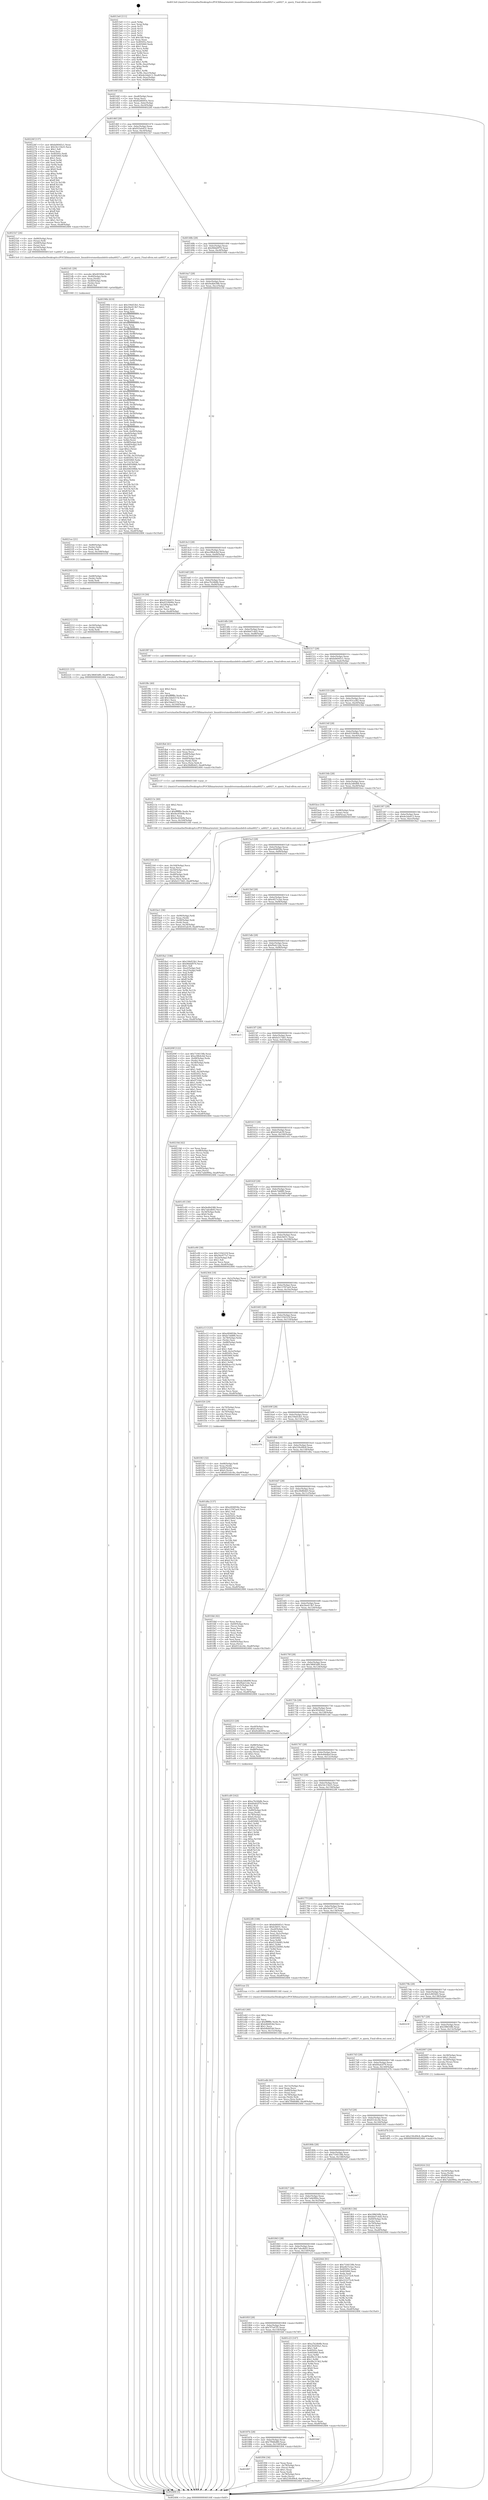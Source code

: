 digraph "0x4013e0" {
  label = "0x4013e0 (/mnt/c/Users/mathe/Desktop/tcc/POCII/binaries/extr_linuxdriversmediausbdvb-usbaz6027.c_az6027_rc_query_Final-ollvm.out::main(0))"
  labelloc = "t"
  node[shape=record]

  Entry [label="",width=0.3,height=0.3,shape=circle,fillcolor=black,style=filled]
  "0x40144f" [label="{
     0x40144f [32]\l
     | [instrs]\l
     &nbsp;&nbsp;0x40144f \<+6\>: mov -0xa8(%rbp),%eax\l
     &nbsp;&nbsp;0x401455 \<+2\>: mov %eax,%ecx\l
     &nbsp;&nbsp;0x401457 \<+6\>: sub $0x82d6093c,%ecx\l
     &nbsp;&nbsp;0x40145d \<+6\>: mov %eax,-0xbc(%rbp)\l
     &nbsp;&nbsp;0x401463 \<+6\>: mov %ecx,-0xc0(%rbp)\l
     &nbsp;&nbsp;0x401469 \<+6\>: je 000000000040226f \<main+0xe8f\>\l
  }"]
  "0x40226f" [label="{
     0x40226f [137]\l
     | [instrs]\l
     &nbsp;&nbsp;0x40226f \<+5\>: mov $0xbd4045c1,%eax\l
     &nbsp;&nbsp;0x402274 \<+5\>: mov $0x54c15b25,%ecx\l
     &nbsp;&nbsp;0x402279 \<+2\>: mov $0x1,%dl\l
     &nbsp;&nbsp;0x40227b \<+2\>: xor %esi,%esi\l
     &nbsp;&nbsp;0x40227d \<+7\>: mov 0x40505c,%edi\l
     &nbsp;&nbsp;0x402284 \<+8\>: mov 0x405060,%r8d\l
     &nbsp;&nbsp;0x40228c \<+3\>: sub $0x1,%esi\l
     &nbsp;&nbsp;0x40228f \<+3\>: mov %edi,%r9d\l
     &nbsp;&nbsp;0x402292 \<+3\>: add %esi,%r9d\l
     &nbsp;&nbsp;0x402295 \<+4\>: imul %r9d,%edi\l
     &nbsp;&nbsp;0x402299 \<+3\>: and $0x1,%edi\l
     &nbsp;&nbsp;0x40229c \<+3\>: cmp $0x0,%edi\l
     &nbsp;&nbsp;0x40229f \<+4\>: sete %r10b\l
     &nbsp;&nbsp;0x4022a3 \<+4\>: cmp $0xa,%r8d\l
     &nbsp;&nbsp;0x4022a7 \<+4\>: setl %r11b\l
     &nbsp;&nbsp;0x4022ab \<+3\>: mov %r10b,%bl\l
     &nbsp;&nbsp;0x4022ae \<+3\>: xor $0xff,%bl\l
     &nbsp;&nbsp;0x4022b1 \<+3\>: mov %r11b,%r14b\l
     &nbsp;&nbsp;0x4022b4 \<+4\>: xor $0xff,%r14b\l
     &nbsp;&nbsp;0x4022b8 \<+3\>: xor $0x0,%dl\l
     &nbsp;&nbsp;0x4022bb \<+3\>: mov %bl,%r15b\l
     &nbsp;&nbsp;0x4022be \<+4\>: and $0x0,%r15b\l
     &nbsp;&nbsp;0x4022c2 \<+3\>: and %dl,%r10b\l
     &nbsp;&nbsp;0x4022c5 \<+3\>: mov %r14b,%r12b\l
     &nbsp;&nbsp;0x4022c8 \<+4\>: and $0x0,%r12b\l
     &nbsp;&nbsp;0x4022cc \<+3\>: and %dl,%r11b\l
     &nbsp;&nbsp;0x4022cf \<+3\>: or %r10b,%r15b\l
     &nbsp;&nbsp;0x4022d2 \<+3\>: or %r11b,%r12b\l
     &nbsp;&nbsp;0x4022d5 \<+3\>: xor %r12b,%r15b\l
     &nbsp;&nbsp;0x4022d8 \<+3\>: or %r14b,%bl\l
     &nbsp;&nbsp;0x4022db \<+3\>: xor $0xff,%bl\l
     &nbsp;&nbsp;0x4022de \<+3\>: or $0x0,%dl\l
     &nbsp;&nbsp;0x4022e1 \<+2\>: and %dl,%bl\l
     &nbsp;&nbsp;0x4022e3 \<+3\>: or %bl,%r15b\l
     &nbsp;&nbsp;0x4022e6 \<+4\>: test $0x1,%r15b\l
     &nbsp;&nbsp;0x4022ea \<+3\>: cmovne %ecx,%eax\l
     &nbsp;&nbsp;0x4022ed \<+6\>: mov %eax,-0xa8(%rbp)\l
     &nbsp;&nbsp;0x4022f3 \<+5\>: jmp 0000000000402484 \<main+0x10a4\>\l
  }"]
  "0x40146f" [label="{
     0x40146f [28]\l
     | [instrs]\l
     &nbsp;&nbsp;0x40146f \<+5\>: jmp 0000000000401474 \<main+0x94\>\l
     &nbsp;&nbsp;0x401474 \<+6\>: mov -0xbc(%rbp),%eax\l
     &nbsp;&nbsp;0x40147a \<+5\>: sub $0x933eb431,%eax\l
     &nbsp;&nbsp;0x40147f \<+6\>: mov %eax,-0xc4(%rbp)\l
     &nbsp;&nbsp;0x401485 \<+6\>: je 00000000004021b7 \<main+0xdd7\>\l
  }"]
  Exit [label="",width=0.3,height=0.3,shape=circle,fillcolor=black,style=filled,peripheries=2]
  "0x4021b7" [label="{
     0x4021b7 [26]\l
     | [instrs]\l
     &nbsp;&nbsp;0x4021b7 \<+4\>: mov -0x80(%rbp),%rax\l
     &nbsp;&nbsp;0x4021bb \<+3\>: mov (%rax),%rdi\l
     &nbsp;&nbsp;0x4021be \<+4\>: mov -0x68(%rbp),%rax\l
     &nbsp;&nbsp;0x4021c2 \<+3\>: mov (%rax),%rsi\l
     &nbsp;&nbsp;0x4021c5 \<+4\>: mov -0x50(%rbp),%rax\l
     &nbsp;&nbsp;0x4021c9 \<+3\>: mov (%rax),%rdx\l
     &nbsp;&nbsp;0x4021cc \<+5\>: call 00000000004013c0 \<az6027_rc_query\>\l
     | [calls]\l
     &nbsp;&nbsp;0x4013c0 \{1\} (/mnt/c/Users/mathe/Desktop/tcc/POCII/binaries/extr_linuxdriversmediausbdvb-usbaz6027.c_az6027_rc_query_Final-ollvm.out::az6027_rc_query)\l
  }"]
  "0x40148b" [label="{
     0x40148b [28]\l
     | [instrs]\l
     &nbsp;&nbsp;0x40148b \<+5\>: jmp 0000000000401490 \<main+0xb0\>\l
     &nbsp;&nbsp;0x401490 \<+6\>: mov -0xbc(%rbp),%eax\l
     &nbsp;&nbsp;0x401496 \<+5\>: sub $0x96bbf970,%eax\l
     &nbsp;&nbsp;0x40149b \<+6\>: mov %eax,-0xc8(%rbp)\l
     &nbsp;&nbsp;0x4014a1 \<+6\>: je 000000000040190b \<main+0x52b\>\l
  }"]
  "0x402221" [label="{
     0x402221 [15]\l
     | [instrs]\l
     &nbsp;&nbsp;0x402221 \<+10\>: movl $0x38683df0,-0xa8(%rbp)\l
     &nbsp;&nbsp;0x40222b \<+5\>: jmp 0000000000402484 \<main+0x10a4\>\l
  }"]
  "0x40190b" [label="{
     0x40190b [410]\l
     | [instrs]\l
     &nbsp;&nbsp;0x40190b \<+5\>: mov $0x194d53b1,%eax\l
     &nbsp;&nbsp;0x401910 \<+5\>: mov $0x2be413b7,%ecx\l
     &nbsp;&nbsp;0x401915 \<+2\>: mov $0x1,%dl\l
     &nbsp;&nbsp;0x401917 \<+3\>: mov %rsp,%rsi\l
     &nbsp;&nbsp;0x40191a \<+4\>: add $0xfffffffffffffff0,%rsi\l
     &nbsp;&nbsp;0x40191e \<+3\>: mov %rsi,%rsp\l
     &nbsp;&nbsp;0x401921 \<+7\>: mov %rsi,-0xa0(%rbp)\l
     &nbsp;&nbsp;0x401928 \<+3\>: mov %rsp,%rsi\l
     &nbsp;&nbsp;0x40192b \<+4\>: add $0xfffffffffffffff0,%rsi\l
     &nbsp;&nbsp;0x40192f \<+3\>: mov %rsi,%rsp\l
     &nbsp;&nbsp;0x401932 \<+3\>: mov %rsp,%rdi\l
     &nbsp;&nbsp;0x401935 \<+4\>: add $0xfffffffffffffff0,%rdi\l
     &nbsp;&nbsp;0x401939 \<+3\>: mov %rdi,%rsp\l
     &nbsp;&nbsp;0x40193c \<+7\>: mov %rdi,-0x98(%rbp)\l
     &nbsp;&nbsp;0x401943 \<+3\>: mov %rsp,%rdi\l
     &nbsp;&nbsp;0x401946 \<+4\>: add $0xfffffffffffffff0,%rdi\l
     &nbsp;&nbsp;0x40194a \<+3\>: mov %rdi,%rsp\l
     &nbsp;&nbsp;0x40194d \<+7\>: mov %rdi,-0x90(%rbp)\l
     &nbsp;&nbsp;0x401954 \<+3\>: mov %rsp,%rdi\l
     &nbsp;&nbsp;0x401957 \<+4\>: add $0xfffffffffffffff0,%rdi\l
     &nbsp;&nbsp;0x40195b \<+3\>: mov %rdi,%rsp\l
     &nbsp;&nbsp;0x40195e \<+7\>: mov %rdi,-0x88(%rbp)\l
     &nbsp;&nbsp;0x401965 \<+3\>: mov %rsp,%rdi\l
     &nbsp;&nbsp;0x401968 \<+4\>: add $0xfffffffffffffff0,%rdi\l
     &nbsp;&nbsp;0x40196c \<+3\>: mov %rdi,%rsp\l
     &nbsp;&nbsp;0x40196f \<+4\>: mov %rdi,-0x80(%rbp)\l
     &nbsp;&nbsp;0x401973 \<+3\>: mov %rsp,%rdi\l
     &nbsp;&nbsp;0x401976 \<+4\>: add $0xfffffffffffffff0,%rdi\l
     &nbsp;&nbsp;0x40197a \<+3\>: mov %rdi,%rsp\l
     &nbsp;&nbsp;0x40197d \<+4\>: mov %rdi,-0x78(%rbp)\l
     &nbsp;&nbsp;0x401981 \<+3\>: mov %rsp,%rdi\l
     &nbsp;&nbsp;0x401984 \<+4\>: add $0xfffffffffffffff0,%rdi\l
     &nbsp;&nbsp;0x401988 \<+3\>: mov %rdi,%rsp\l
     &nbsp;&nbsp;0x40198b \<+4\>: mov %rdi,-0x70(%rbp)\l
     &nbsp;&nbsp;0x40198f \<+3\>: mov %rsp,%rdi\l
     &nbsp;&nbsp;0x401992 \<+4\>: add $0xfffffffffffffff0,%rdi\l
     &nbsp;&nbsp;0x401996 \<+3\>: mov %rdi,%rsp\l
     &nbsp;&nbsp;0x401999 \<+4\>: mov %rdi,-0x68(%rbp)\l
     &nbsp;&nbsp;0x40199d \<+3\>: mov %rsp,%rdi\l
     &nbsp;&nbsp;0x4019a0 \<+4\>: add $0xfffffffffffffff0,%rdi\l
     &nbsp;&nbsp;0x4019a4 \<+3\>: mov %rdi,%rsp\l
     &nbsp;&nbsp;0x4019a7 \<+4\>: mov %rdi,-0x60(%rbp)\l
     &nbsp;&nbsp;0x4019ab \<+3\>: mov %rsp,%rdi\l
     &nbsp;&nbsp;0x4019ae \<+4\>: add $0xfffffffffffffff0,%rdi\l
     &nbsp;&nbsp;0x4019b2 \<+3\>: mov %rdi,%rsp\l
     &nbsp;&nbsp;0x4019b5 \<+4\>: mov %rdi,-0x58(%rbp)\l
     &nbsp;&nbsp;0x4019b9 \<+3\>: mov %rsp,%rdi\l
     &nbsp;&nbsp;0x4019bc \<+4\>: add $0xfffffffffffffff0,%rdi\l
     &nbsp;&nbsp;0x4019c0 \<+3\>: mov %rdi,%rsp\l
     &nbsp;&nbsp;0x4019c3 \<+4\>: mov %rdi,-0x50(%rbp)\l
     &nbsp;&nbsp;0x4019c7 \<+3\>: mov %rsp,%rdi\l
     &nbsp;&nbsp;0x4019ca \<+4\>: add $0xfffffffffffffff0,%rdi\l
     &nbsp;&nbsp;0x4019ce \<+3\>: mov %rdi,%rsp\l
     &nbsp;&nbsp;0x4019d1 \<+4\>: mov %rdi,-0x48(%rbp)\l
     &nbsp;&nbsp;0x4019d5 \<+3\>: mov %rsp,%rdi\l
     &nbsp;&nbsp;0x4019d8 \<+4\>: add $0xfffffffffffffff0,%rdi\l
     &nbsp;&nbsp;0x4019dc \<+3\>: mov %rdi,%rsp\l
     &nbsp;&nbsp;0x4019df \<+4\>: mov %rdi,-0x40(%rbp)\l
     &nbsp;&nbsp;0x4019e3 \<+7\>: mov -0xa0(%rbp),%rdi\l
     &nbsp;&nbsp;0x4019ea \<+6\>: movl $0x0,(%rdi)\l
     &nbsp;&nbsp;0x4019f0 \<+7\>: mov -0xac(%rbp),%r8d\l
     &nbsp;&nbsp;0x4019f7 \<+3\>: mov %r8d,(%rsi)\l
     &nbsp;&nbsp;0x4019fa \<+7\>: mov -0x98(%rbp),%rdi\l
     &nbsp;&nbsp;0x401a01 \<+7\>: mov -0xb8(%rbp),%r9\l
     &nbsp;&nbsp;0x401a08 \<+3\>: mov %r9,(%rdi)\l
     &nbsp;&nbsp;0x401a0b \<+3\>: cmpl $0x2,(%rsi)\l
     &nbsp;&nbsp;0x401a0e \<+4\>: setne %r10b\l
     &nbsp;&nbsp;0x401a12 \<+4\>: and $0x1,%r10b\l
     &nbsp;&nbsp;0x401a16 \<+4\>: mov %r10b,-0x35(%rbp)\l
     &nbsp;&nbsp;0x401a1a \<+8\>: mov 0x40505c,%r11d\l
     &nbsp;&nbsp;0x401a22 \<+7\>: mov 0x405060,%ebx\l
     &nbsp;&nbsp;0x401a29 \<+3\>: mov %r11d,%r14d\l
     &nbsp;&nbsp;0x401a2c \<+7\>: add $0x4465086b,%r14d\l
     &nbsp;&nbsp;0x401a33 \<+4\>: sub $0x1,%r14d\l
     &nbsp;&nbsp;0x401a37 \<+7\>: sub $0x4465086b,%r14d\l
     &nbsp;&nbsp;0x401a3e \<+4\>: imul %r14d,%r11d\l
     &nbsp;&nbsp;0x401a42 \<+4\>: and $0x1,%r11d\l
     &nbsp;&nbsp;0x401a46 \<+4\>: cmp $0x0,%r11d\l
     &nbsp;&nbsp;0x401a4a \<+4\>: sete %r10b\l
     &nbsp;&nbsp;0x401a4e \<+3\>: cmp $0xa,%ebx\l
     &nbsp;&nbsp;0x401a51 \<+4\>: setl %r15b\l
     &nbsp;&nbsp;0x401a55 \<+3\>: mov %r10b,%r12b\l
     &nbsp;&nbsp;0x401a58 \<+4\>: xor $0xff,%r12b\l
     &nbsp;&nbsp;0x401a5c \<+3\>: mov %r15b,%r13b\l
     &nbsp;&nbsp;0x401a5f \<+4\>: xor $0xff,%r13b\l
     &nbsp;&nbsp;0x401a63 \<+3\>: xor $0x0,%dl\l
     &nbsp;&nbsp;0x401a66 \<+3\>: mov %r12b,%sil\l
     &nbsp;&nbsp;0x401a69 \<+4\>: and $0x0,%sil\l
     &nbsp;&nbsp;0x401a6d \<+3\>: and %dl,%r10b\l
     &nbsp;&nbsp;0x401a70 \<+3\>: mov %r13b,%dil\l
     &nbsp;&nbsp;0x401a73 \<+4\>: and $0x0,%dil\l
     &nbsp;&nbsp;0x401a77 \<+3\>: and %dl,%r15b\l
     &nbsp;&nbsp;0x401a7a \<+3\>: or %r10b,%sil\l
     &nbsp;&nbsp;0x401a7d \<+3\>: or %r15b,%dil\l
     &nbsp;&nbsp;0x401a80 \<+3\>: xor %dil,%sil\l
     &nbsp;&nbsp;0x401a83 \<+3\>: or %r13b,%r12b\l
     &nbsp;&nbsp;0x401a86 \<+4\>: xor $0xff,%r12b\l
     &nbsp;&nbsp;0x401a8a \<+3\>: or $0x0,%dl\l
     &nbsp;&nbsp;0x401a8d \<+3\>: and %dl,%r12b\l
     &nbsp;&nbsp;0x401a90 \<+3\>: or %r12b,%sil\l
     &nbsp;&nbsp;0x401a93 \<+4\>: test $0x1,%sil\l
     &nbsp;&nbsp;0x401a97 \<+3\>: cmovne %ecx,%eax\l
     &nbsp;&nbsp;0x401a9a \<+6\>: mov %eax,-0xa8(%rbp)\l
     &nbsp;&nbsp;0x401aa0 \<+5\>: jmp 0000000000402484 \<main+0x10a4\>\l
  }"]
  "0x4014a7" [label="{
     0x4014a7 [28]\l
     | [instrs]\l
     &nbsp;&nbsp;0x4014a7 \<+5\>: jmp 00000000004014ac \<main+0xcc\>\l
     &nbsp;&nbsp;0x4014ac \<+6\>: mov -0xbc(%rbp),%eax\l
     &nbsp;&nbsp;0x4014b2 \<+5\>: sub $0x9edb4388,%eax\l
     &nbsp;&nbsp;0x4014b7 \<+6\>: mov %eax,-0xcc(%rbp)\l
     &nbsp;&nbsp;0x4014bd \<+6\>: je 0000000000402230 \<main+0xe50\>\l
  }"]
  "0x402212" [label="{
     0x402212 [15]\l
     | [instrs]\l
     &nbsp;&nbsp;0x402212 \<+4\>: mov -0x50(%rbp),%rdx\l
     &nbsp;&nbsp;0x402216 \<+3\>: mov (%rdx),%rdx\l
     &nbsp;&nbsp;0x402219 \<+3\>: mov %rdx,%rdi\l
     &nbsp;&nbsp;0x40221c \<+5\>: call 0000000000401030 \<free@plt\>\l
     | [calls]\l
     &nbsp;&nbsp;0x401030 \{1\} (unknown)\l
  }"]
  "0x402230" [label="{
     0x402230\l
  }", style=dashed]
  "0x4014c3" [label="{
     0x4014c3 [28]\l
     | [instrs]\l
     &nbsp;&nbsp;0x4014c3 \<+5\>: jmp 00000000004014c8 \<main+0xe8\>\l
     &nbsp;&nbsp;0x4014c8 \<+6\>: mov -0xbc(%rbp),%eax\l
     &nbsp;&nbsp;0x4014ce \<+5\>: sub $0xa38b4c6d,%eax\l
     &nbsp;&nbsp;0x4014d3 \<+6\>: mov %eax,-0xd0(%rbp)\l
     &nbsp;&nbsp;0x4014d9 \<+6\>: je 0000000000402119 \<main+0xd39\>\l
  }"]
  "0x402203" [label="{
     0x402203 [15]\l
     | [instrs]\l
     &nbsp;&nbsp;0x402203 \<+4\>: mov -0x68(%rbp),%rdx\l
     &nbsp;&nbsp;0x402207 \<+3\>: mov (%rdx),%rdx\l
     &nbsp;&nbsp;0x40220a \<+3\>: mov %rdx,%rdi\l
     &nbsp;&nbsp;0x40220d \<+5\>: call 0000000000401030 \<free@plt\>\l
     | [calls]\l
     &nbsp;&nbsp;0x401030 \{1\} (unknown)\l
  }"]
  "0x402119" [label="{
     0x402119 [30]\l
     | [instrs]\l
     &nbsp;&nbsp;0x402119 \<+5\>: mov $0x933eb431,%eax\l
     &nbsp;&nbsp;0x40211e \<+5\>: mov $0xd310b90e,%ecx\l
     &nbsp;&nbsp;0x402123 \<+3\>: mov -0x2d(%rbp),%dl\l
     &nbsp;&nbsp;0x402126 \<+3\>: test $0x1,%dl\l
     &nbsp;&nbsp;0x402129 \<+3\>: cmovne %ecx,%eax\l
     &nbsp;&nbsp;0x40212c \<+6\>: mov %eax,-0xa8(%rbp)\l
     &nbsp;&nbsp;0x402132 \<+5\>: jmp 0000000000402484 \<main+0x10a4\>\l
  }"]
  "0x4014df" [label="{
     0x4014df [28]\l
     | [instrs]\l
     &nbsp;&nbsp;0x4014df \<+5\>: jmp 00000000004014e4 \<main+0x104\>\l
     &nbsp;&nbsp;0x4014e4 \<+6\>: mov -0xbc(%rbp),%eax\l
     &nbsp;&nbsp;0x4014ea \<+5\>: sub $0xa7b24b8b,%eax\l
     &nbsp;&nbsp;0x4014ef \<+6\>: mov %eax,-0xd4(%rbp)\l
     &nbsp;&nbsp;0x4014f5 \<+6\>: je 00000000004023dc \<main+0xffc\>\l
  }"]
  "0x4021ee" [label="{
     0x4021ee [21]\l
     | [instrs]\l
     &nbsp;&nbsp;0x4021ee \<+4\>: mov -0x80(%rbp),%rdx\l
     &nbsp;&nbsp;0x4021f2 \<+3\>: mov (%rdx),%rdx\l
     &nbsp;&nbsp;0x4021f5 \<+3\>: mov %rdx,%rdi\l
     &nbsp;&nbsp;0x4021f8 \<+6\>: mov %eax,-0x168(%rbp)\l
     &nbsp;&nbsp;0x4021fe \<+5\>: call 0000000000401030 \<free@plt\>\l
     | [calls]\l
     &nbsp;&nbsp;0x401030 \{1\} (unknown)\l
  }"]
  "0x4023dc" [label="{
     0x4023dc\l
  }", style=dashed]
  "0x4014fb" [label="{
     0x4014fb [28]\l
     | [instrs]\l
     &nbsp;&nbsp;0x4014fb \<+5\>: jmp 0000000000401500 \<main+0x120\>\l
     &nbsp;&nbsp;0x401500 \<+6\>: mov -0xbc(%rbp),%eax\l
     &nbsp;&nbsp;0x401506 \<+5\>: sub $0xbbd7c4d5,%eax\l
     &nbsp;&nbsp;0x40150b \<+6\>: mov %eax,-0xd8(%rbp)\l
     &nbsp;&nbsp;0x401511 \<+6\>: je 0000000000401f87 \<main+0xba7\>\l
  }"]
  "0x4021d1" [label="{
     0x4021d1 [29]\l
     | [instrs]\l
     &nbsp;&nbsp;0x4021d1 \<+10\>: movabs $0x4030b6,%rdi\l
     &nbsp;&nbsp;0x4021db \<+4\>: mov -0x40(%rbp),%rdx\l
     &nbsp;&nbsp;0x4021df \<+2\>: mov %eax,(%rdx)\l
     &nbsp;&nbsp;0x4021e1 \<+4\>: mov -0x40(%rbp),%rdx\l
     &nbsp;&nbsp;0x4021e5 \<+2\>: mov (%rdx),%esi\l
     &nbsp;&nbsp;0x4021e7 \<+2\>: mov $0x0,%al\l
     &nbsp;&nbsp;0x4021e9 \<+5\>: call 0000000000401040 \<printf@plt\>\l
     | [calls]\l
     &nbsp;&nbsp;0x401040 \{1\} (unknown)\l
  }"]
  "0x401f87" [label="{
     0x401f87 [5]\l
     | [instrs]\l
     &nbsp;&nbsp;0x401f87 \<+5\>: call 0000000000401160 \<next_i\>\l
     | [calls]\l
     &nbsp;&nbsp;0x401160 \{1\} (/mnt/c/Users/mathe/Desktop/tcc/POCII/binaries/extr_linuxdriversmediausbdvb-usbaz6027.c_az6027_rc_query_Final-ollvm.out::next_i)\l
  }"]
  "0x401517" [label="{
     0x401517 [28]\l
     | [instrs]\l
     &nbsp;&nbsp;0x401517 \<+5\>: jmp 000000000040151c \<main+0x13c\>\l
     &nbsp;&nbsp;0x40151c \<+6\>: mov -0xbc(%rbp),%eax\l
     &nbsp;&nbsp;0x401522 \<+5\>: sub $0xbd4045c1,%eax\l
     &nbsp;&nbsp;0x401527 \<+6\>: mov %eax,-0xdc(%rbp)\l
     &nbsp;&nbsp;0x40152d \<+6\>: je 000000000040246c \<main+0x108c\>\l
  }"]
  "0x402164" [label="{
     0x402164 [41]\l
     | [instrs]\l
     &nbsp;&nbsp;0x402164 \<+6\>: mov -0x164(%rbp),%ecx\l
     &nbsp;&nbsp;0x40216a \<+3\>: imul %eax,%ecx\l
     &nbsp;&nbsp;0x40216d \<+4\>: mov -0x50(%rbp),%rsi\l
     &nbsp;&nbsp;0x402171 \<+3\>: mov (%rsi),%rsi\l
     &nbsp;&nbsp;0x402174 \<+4\>: mov -0x48(%rbp),%rdi\l
     &nbsp;&nbsp;0x402178 \<+3\>: movslq (%rdi),%rdi\l
     &nbsp;&nbsp;0x40217b \<+3\>: mov %ecx,(%rsi,%rdi,4)\l
     &nbsp;&nbsp;0x40217e \<+10\>: movl $0xfa517dd1,-0xa8(%rbp)\l
     &nbsp;&nbsp;0x402188 \<+5\>: jmp 0000000000402484 \<main+0x10a4\>\l
  }"]
  "0x40246c" [label="{
     0x40246c\l
  }", style=dashed]
  "0x401533" [label="{
     0x401533 [28]\l
     | [instrs]\l
     &nbsp;&nbsp;0x401533 \<+5\>: jmp 0000000000401538 \<main+0x158\>\l
     &nbsp;&nbsp;0x401538 \<+6\>: mov -0xbc(%rbp),%eax\l
     &nbsp;&nbsp;0x40153e \<+5\>: sub $0xc931a282,%eax\l
     &nbsp;&nbsp;0x401543 \<+6\>: mov %eax,-0xe0(%rbp)\l
     &nbsp;&nbsp;0x401549 \<+6\>: je 00000000004023bb \<main+0xfdb\>\l
  }"]
  "0x40213c" [label="{
     0x40213c [40]\l
     | [instrs]\l
     &nbsp;&nbsp;0x40213c \<+5\>: mov $0x2,%ecx\l
     &nbsp;&nbsp;0x402141 \<+1\>: cltd\l
     &nbsp;&nbsp;0x402142 \<+2\>: idiv %ecx\l
     &nbsp;&nbsp;0x402144 \<+6\>: imul $0xfffffffe,%edx,%ecx\l
     &nbsp;&nbsp;0x40214a \<+6\>: sub $0x9ec65b0b,%ecx\l
     &nbsp;&nbsp;0x402150 \<+3\>: add $0x1,%ecx\l
     &nbsp;&nbsp;0x402153 \<+6\>: add $0x9ec65b0b,%ecx\l
     &nbsp;&nbsp;0x402159 \<+6\>: mov %ecx,-0x164(%rbp)\l
     &nbsp;&nbsp;0x40215f \<+5\>: call 0000000000401160 \<next_i\>\l
     | [calls]\l
     &nbsp;&nbsp;0x401160 \{1\} (/mnt/c/Users/mathe/Desktop/tcc/POCII/binaries/extr_linuxdriversmediausbdvb-usbaz6027.c_az6027_rc_query_Final-ollvm.out::next_i)\l
  }"]
  "0x4023bb" [label="{
     0x4023bb\l
  }", style=dashed]
  "0x40154f" [label="{
     0x40154f [28]\l
     | [instrs]\l
     &nbsp;&nbsp;0x40154f \<+5\>: jmp 0000000000401554 \<main+0x174\>\l
     &nbsp;&nbsp;0x401554 \<+6\>: mov -0xbc(%rbp),%eax\l
     &nbsp;&nbsp;0x40155a \<+5\>: sub $0xd310b90e,%eax\l
     &nbsp;&nbsp;0x40155f \<+6\>: mov %eax,-0xe4(%rbp)\l
     &nbsp;&nbsp;0x401565 \<+6\>: je 0000000000402137 \<main+0xd57\>\l
  }"]
  "0x402024" [label="{
     0x402024 [32]\l
     | [instrs]\l
     &nbsp;&nbsp;0x402024 \<+4\>: mov -0x50(%rbp),%rdi\l
     &nbsp;&nbsp;0x402028 \<+3\>: mov %rax,(%rdi)\l
     &nbsp;&nbsp;0x40202b \<+4\>: mov -0x48(%rbp),%rax\l
     &nbsp;&nbsp;0x40202f \<+6\>: movl $0x0,(%rax)\l
     &nbsp;&nbsp;0x402035 \<+10\>: movl $0x7abb984a,-0xa8(%rbp)\l
     &nbsp;&nbsp;0x40203f \<+5\>: jmp 0000000000402484 \<main+0x10a4\>\l
  }"]
  "0x402137" [label="{
     0x402137 [5]\l
     | [instrs]\l
     &nbsp;&nbsp;0x402137 \<+5\>: call 0000000000401160 \<next_i\>\l
     | [calls]\l
     &nbsp;&nbsp;0x401160 \{1\} (/mnt/c/Users/mathe/Desktop/tcc/POCII/binaries/extr_linuxdriversmediausbdvb-usbaz6027.c_az6027_rc_query_Final-ollvm.out::next_i)\l
  }"]
  "0x40156b" [label="{
     0x40156b [28]\l
     | [instrs]\l
     &nbsp;&nbsp;0x40156b \<+5\>: jmp 0000000000401570 \<main+0x190\>\l
     &nbsp;&nbsp;0x401570 \<+6\>: mov -0xbc(%rbp),%eax\l
     &nbsp;&nbsp;0x401576 \<+5\>: sub $0xda3d6d08,%eax\l
     &nbsp;&nbsp;0x40157b \<+6\>: mov %eax,-0xe8(%rbp)\l
     &nbsp;&nbsp;0x401581 \<+6\>: je 0000000000401bce \<main+0x7ee\>\l
  }"]
  "0x401fb4" [label="{
     0x401fb4 [41]\l
     | [instrs]\l
     &nbsp;&nbsp;0x401fb4 \<+6\>: mov -0x160(%rbp),%ecx\l
     &nbsp;&nbsp;0x401fba \<+3\>: imul %eax,%ecx\l
     &nbsp;&nbsp;0x401fbd \<+4\>: mov -0x68(%rbp),%rsi\l
     &nbsp;&nbsp;0x401fc1 \<+3\>: mov (%rsi),%rsi\l
     &nbsp;&nbsp;0x401fc4 \<+4\>: mov -0x60(%rbp),%rdi\l
     &nbsp;&nbsp;0x401fc8 \<+3\>: movslq (%rdi),%rdi\l
     &nbsp;&nbsp;0x401fcb \<+3\>: mov %ecx,(%rsi,%rdi,4)\l
     &nbsp;&nbsp;0x401fce \<+10\>: movl $0x28dfb4d3,-0xa8(%rbp)\l
     &nbsp;&nbsp;0x401fd8 \<+5\>: jmp 0000000000402484 \<main+0x10a4\>\l
  }"]
  "0x401bce" [label="{
     0x401bce [19]\l
     | [instrs]\l
     &nbsp;&nbsp;0x401bce \<+7\>: mov -0x98(%rbp),%rax\l
     &nbsp;&nbsp;0x401bd5 \<+3\>: mov (%rax),%rax\l
     &nbsp;&nbsp;0x401bd8 \<+4\>: mov 0x8(%rax),%rdi\l
     &nbsp;&nbsp;0x401bdc \<+5\>: call 0000000000401060 \<atoi@plt\>\l
     | [calls]\l
     &nbsp;&nbsp;0x401060 \{1\} (unknown)\l
  }"]
  "0x401587" [label="{
     0x401587 [28]\l
     | [instrs]\l
     &nbsp;&nbsp;0x401587 \<+5\>: jmp 000000000040158c \<main+0x1ac\>\l
     &nbsp;&nbsp;0x40158c \<+6\>: mov -0xbc(%rbp),%eax\l
     &nbsp;&nbsp;0x401592 \<+5\>: sub $0xde2dab13,%eax\l
     &nbsp;&nbsp;0x401597 \<+6\>: mov %eax,-0xec(%rbp)\l
     &nbsp;&nbsp;0x40159d \<+6\>: je 00000000004018a1 \<main+0x4c1\>\l
  }"]
  "0x401f8c" [label="{
     0x401f8c [40]\l
     | [instrs]\l
     &nbsp;&nbsp;0x401f8c \<+5\>: mov $0x2,%ecx\l
     &nbsp;&nbsp;0x401f91 \<+1\>: cltd\l
     &nbsp;&nbsp;0x401f92 \<+2\>: idiv %ecx\l
     &nbsp;&nbsp;0x401f94 \<+6\>: imul $0xfffffffe,%edx,%ecx\l
     &nbsp;&nbsp;0x401f9a \<+6\>: add $0x1bbd257d,%ecx\l
     &nbsp;&nbsp;0x401fa0 \<+3\>: add $0x1,%ecx\l
     &nbsp;&nbsp;0x401fa3 \<+6\>: sub $0x1bbd257d,%ecx\l
     &nbsp;&nbsp;0x401fa9 \<+6\>: mov %ecx,-0x160(%rbp)\l
     &nbsp;&nbsp;0x401faf \<+5\>: call 0000000000401160 \<next_i\>\l
     | [calls]\l
     &nbsp;&nbsp;0x401160 \{1\} (/mnt/c/Users/mathe/Desktop/tcc/POCII/binaries/extr_linuxdriversmediausbdvb-usbaz6027.c_az6027_rc_query_Final-ollvm.out::next_i)\l
  }"]
  "0x4018a1" [label="{
     0x4018a1 [106]\l
     | [instrs]\l
     &nbsp;&nbsp;0x4018a1 \<+5\>: mov $0x194d53b1,%eax\l
     &nbsp;&nbsp;0x4018a6 \<+5\>: mov $0x96bbf970,%ecx\l
     &nbsp;&nbsp;0x4018ab \<+2\>: mov $0x1,%dl\l
     &nbsp;&nbsp;0x4018ad \<+7\>: mov -0xa2(%rbp),%sil\l
     &nbsp;&nbsp;0x4018b4 \<+7\>: mov -0xa1(%rbp),%dil\l
     &nbsp;&nbsp;0x4018bb \<+3\>: mov %sil,%r8b\l
     &nbsp;&nbsp;0x4018be \<+4\>: xor $0xff,%r8b\l
     &nbsp;&nbsp;0x4018c2 \<+3\>: mov %dil,%r9b\l
     &nbsp;&nbsp;0x4018c5 \<+4\>: xor $0xff,%r9b\l
     &nbsp;&nbsp;0x4018c9 \<+3\>: xor $0x0,%dl\l
     &nbsp;&nbsp;0x4018cc \<+3\>: mov %r8b,%r10b\l
     &nbsp;&nbsp;0x4018cf \<+4\>: and $0x0,%r10b\l
     &nbsp;&nbsp;0x4018d3 \<+3\>: and %dl,%sil\l
     &nbsp;&nbsp;0x4018d6 \<+3\>: mov %r9b,%r11b\l
     &nbsp;&nbsp;0x4018d9 \<+4\>: and $0x0,%r11b\l
     &nbsp;&nbsp;0x4018dd \<+3\>: and %dl,%dil\l
     &nbsp;&nbsp;0x4018e0 \<+3\>: or %sil,%r10b\l
     &nbsp;&nbsp;0x4018e3 \<+3\>: or %dil,%r11b\l
     &nbsp;&nbsp;0x4018e6 \<+3\>: xor %r11b,%r10b\l
     &nbsp;&nbsp;0x4018e9 \<+3\>: or %r9b,%r8b\l
     &nbsp;&nbsp;0x4018ec \<+4\>: xor $0xff,%r8b\l
     &nbsp;&nbsp;0x4018f0 \<+3\>: or $0x0,%dl\l
     &nbsp;&nbsp;0x4018f3 \<+3\>: and %dl,%r8b\l
     &nbsp;&nbsp;0x4018f6 \<+3\>: or %r8b,%r10b\l
     &nbsp;&nbsp;0x4018f9 \<+4\>: test $0x1,%r10b\l
     &nbsp;&nbsp;0x4018fd \<+3\>: cmovne %ecx,%eax\l
     &nbsp;&nbsp;0x401900 \<+6\>: mov %eax,-0xa8(%rbp)\l
     &nbsp;&nbsp;0x401906 \<+5\>: jmp 0000000000402484 \<main+0x10a4\>\l
  }"]
  "0x4015a3" [label="{
     0x4015a3 [28]\l
     | [instrs]\l
     &nbsp;&nbsp;0x4015a3 \<+5\>: jmp 00000000004015a8 \<main+0x1c8\>\l
     &nbsp;&nbsp;0x4015a8 \<+6\>: mov -0xbc(%rbp),%eax\l
     &nbsp;&nbsp;0x4015ae \<+5\>: sub $0xe004858e,%eax\l
     &nbsp;&nbsp;0x4015b3 \<+6\>: mov %eax,-0xf0(%rbp)\l
     &nbsp;&nbsp;0x4015b9 \<+6\>: je 000000000040241f \<main+0x103f\>\l
  }"]
  "0x402484" [label="{
     0x402484 [5]\l
     | [instrs]\l
     &nbsp;&nbsp;0x402484 \<+5\>: jmp 000000000040144f \<main+0x6f\>\l
  }"]
  "0x4013e0" [label="{
     0x4013e0 [111]\l
     | [instrs]\l
     &nbsp;&nbsp;0x4013e0 \<+1\>: push %rbp\l
     &nbsp;&nbsp;0x4013e1 \<+3\>: mov %rsp,%rbp\l
     &nbsp;&nbsp;0x4013e4 \<+2\>: push %r15\l
     &nbsp;&nbsp;0x4013e6 \<+2\>: push %r14\l
     &nbsp;&nbsp;0x4013e8 \<+2\>: push %r13\l
     &nbsp;&nbsp;0x4013ea \<+2\>: push %r12\l
     &nbsp;&nbsp;0x4013ec \<+1\>: push %rbx\l
     &nbsp;&nbsp;0x4013ed \<+7\>: sub $0x168,%rsp\l
     &nbsp;&nbsp;0x4013f4 \<+2\>: xor %eax,%eax\l
     &nbsp;&nbsp;0x4013f6 \<+7\>: mov 0x40505c,%ecx\l
     &nbsp;&nbsp;0x4013fd \<+7\>: mov 0x405060,%edx\l
     &nbsp;&nbsp;0x401404 \<+3\>: sub $0x1,%eax\l
     &nbsp;&nbsp;0x401407 \<+3\>: mov %ecx,%r8d\l
     &nbsp;&nbsp;0x40140a \<+3\>: add %eax,%r8d\l
     &nbsp;&nbsp;0x40140d \<+4\>: imul %r8d,%ecx\l
     &nbsp;&nbsp;0x401411 \<+3\>: and $0x1,%ecx\l
     &nbsp;&nbsp;0x401414 \<+3\>: cmp $0x0,%ecx\l
     &nbsp;&nbsp;0x401417 \<+4\>: sete %r9b\l
     &nbsp;&nbsp;0x40141b \<+4\>: and $0x1,%r9b\l
     &nbsp;&nbsp;0x40141f \<+7\>: mov %r9b,-0xa2(%rbp)\l
     &nbsp;&nbsp;0x401426 \<+3\>: cmp $0xa,%edx\l
     &nbsp;&nbsp;0x401429 \<+4\>: setl %r9b\l
     &nbsp;&nbsp;0x40142d \<+4\>: and $0x1,%r9b\l
     &nbsp;&nbsp;0x401431 \<+7\>: mov %r9b,-0xa1(%rbp)\l
     &nbsp;&nbsp;0x401438 \<+10\>: movl $0xde2dab13,-0xa8(%rbp)\l
     &nbsp;&nbsp;0x401442 \<+6\>: mov %edi,-0xac(%rbp)\l
     &nbsp;&nbsp;0x401448 \<+7\>: mov %rsi,-0xb8(%rbp)\l
  }"]
  "0x401f43" [label="{
     0x401f43 [32]\l
     | [instrs]\l
     &nbsp;&nbsp;0x401f43 \<+4\>: mov -0x68(%rbp),%rdi\l
     &nbsp;&nbsp;0x401f47 \<+3\>: mov %rax,(%rdi)\l
     &nbsp;&nbsp;0x401f4a \<+4\>: mov -0x60(%rbp),%rax\l
     &nbsp;&nbsp;0x401f4e \<+6\>: movl $0x0,(%rax)\l
     &nbsp;&nbsp;0x401f54 \<+10\>: movl $0x651dcc4e,-0xa8(%rbp)\l
     &nbsp;&nbsp;0x401f5e \<+5\>: jmp 0000000000402484 \<main+0x10a4\>\l
  }"]
  "0x401897" [label="{
     0x401897\l
  }", style=dashed]
  "0x40241f" [label="{
     0x40241f\l
  }", style=dashed]
  "0x4015bf" [label="{
     0x4015bf [28]\l
     | [instrs]\l
     &nbsp;&nbsp;0x4015bf \<+5\>: jmp 00000000004015c4 \<main+0x1e4\>\l
     &nbsp;&nbsp;0x4015c4 \<+6\>: mov -0xbc(%rbp),%eax\l
     &nbsp;&nbsp;0x4015ca \<+5\>: sub $0xe827e3ae,%eax\l
     &nbsp;&nbsp;0x4015cf \<+6\>: mov %eax,-0xf4(%rbp)\l
     &nbsp;&nbsp;0x4015d5 \<+6\>: je 000000000040209f \<main+0xcbf\>\l
  }"]
  "0x401f04" [label="{
     0x401f04 [34]\l
     | [instrs]\l
     &nbsp;&nbsp;0x401f04 \<+2\>: xor %eax,%eax\l
     &nbsp;&nbsp;0x401f06 \<+4\>: mov -0x78(%rbp),%rcx\l
     &nbsp;&nbsp;0x401f0a \<+2\>: mov (%rcx),%edx\l
     &nbsp;&nbsp;0x401f0c \<+3\>: sub $0x1,%eax\l
     &nbsp;&nbsp;0x401f0f \<+2\>: sub %eax,%edx\l
     &nbsp;&nbsp;0x401f11 \<+4\>: mov -0x78(%rbp),%rcx\l
     &nbsp;&nbsp;0x401f15 \<+2\>: mov %edx,(%rcx)\l
     &nbsp;&nbsp;0x401f17 \<+10\>: movl $0x230c89c8,-0xa8(%rbp)\l
     &nbsp;&nbsp;0x401f21 \<+5\>: jmp 0000000000402484 \<main+0x10a4\>\l
  }"]
  "0x40209f" [label="{
     0x40209f [122]\l
     | [instrs]\l
     &nbsp;&nbsp;0x40209f \<+5\>: mov $0x7104158b,%eax\l
     &nbsp;&nbsp;0x4020a4 \<+5\>: mov $0xa38b4c6d,%ecx\l
     &nbsp;&nbsp;0x4020a9 \<+4\>: mov -0x48(%rbp),%rdx\l
     &nbsp;&nbsp;0x4020ad \<+2\>: mov (%rdx),%esi\l
     &nbsp;&nbsp;0x4020af \<+4\>: mov -0x58(%rbp),%rdx\l
     &nbsp;&nbsp;0x4020b3 \<+2\>: cmp (%rdx),%esi\l
     &nbsp;&nbsp;0x4020b5 \<+4\>: setl %dil\l
     &nbsp;&nbsp;0x4020b9 \<+4\>: and $0x1,%dil\l
     &nbsp;&nbsp;0x4020bd \<+4\>: mov %dil,-0x2d(%rbp)\l
     &nbsp;&nbsp;0x4020c1 \<+7\>: mov 0x40505c,%esi\l
     &nbsp;&nbsp;0x4020c8 \<+8\>: mov 0x405060,%r8d\l
     &nbsp;&nbsp;0x4020d0 \<+3\>: mov %esi,%r9d\l
     &nbsp;&nbsp;0x4020d3 \<+7\>: add $0x97104c72,%r9d\l
     &nbsp;&nbsp;0x4020da \<+4\>: sub $0x1,%r9d\l
     &nbsp;&nbsp;0x4020de \<+7\>: sub $0x97104c72,%r9d\l
     &nbsp;&nbsp;0x4020e5 \<+4\>: imul %r9d,%esi\l
     &nbsp;&nbsp;0x4020e9 \<+3\>: and $0x1,%esi\l
     &nbsp;&nbsp;0x4020ec \<+3\>: cmp $0x0,%esi\l
     &nbsp;&nbsp;0x4020ef \<+4\>: sete %dil\l
     &nbsp;&nbsp;0x4020f3 \<+4\>: cmp $0xa,%r8d\l
     &nbsp;&nbsp;0x4020f7 \<+4\>: setl %r10b\l
     &nbsp;&nbsp;0x4020fb \<+3\>: mov %dil,%r11b\l
     &nbsp;&nbsp;0x4020fe \<+3\>: and %r10b,%r11b\l
     &nbsp;&nbsp;0x402101 \<+3\>: xor %r10b,%dil\l
     &nbsp;&nbsp;0x402104 \<+3\>: or %dil,%r11b\l
     &nbsp;&nbsp;0x402107 \<+4\>: test $0x1,%r11b\l
     &nbsp;&nbsp;0x40210b \<+3\>: cmovne %ecx,%eax\l
     &nbsp;&nbsp;0x40210e \<+6\>: mov %eax,-0xa8(%rbp)\l
     &nbsp;&nbsp;0x402114 \<+5\>: jmp 0000000000402484 \<main+0x10a4\>\l
  }"]
  "0x4015db" [label="{
     0x4015db [28]\l
     | [instrs]\l
     &nbsp;&nbsp;0x4015db \<+5\>: jmp 00000000004015e0 \<main+0x200\>\l
     &nbsp;&nbsp;0x4015e0 \<+6\>: mov -0xbc(%rbp),%eax\l
     &nbsp;&nbsp;0x4015e6 \<+5\>: sub $0xf9ab12de,%eax\l
     &nbsp;&nbsp;0x4015eb \<+6\>: mov %eax,-0xf8(%rbp)\l
     &nbsp;&nbsp;0x4015f1 \<+6\>: je 0000000000401ac3 \<main+0x6e3\>\l
  }"]
  "0x40187b" [label="{
     0x40187b [28]\l
     | [instrs]\l
     &nbsp;&nbsp;0x40187b \<+5\>: jmp 0000000000401880 \<main+0x4a0\>\l
     &nbsp;&nbsp;0x401880 \<+6\>: mov -0xbc(%rbp),%eax\l
     &nbsp;&nbsp;0x401886 \<+5\>: sub $0x7f9d6d80,%eax\l
     &nbsp;&nbsp;0x40188b \<+6\>: mov %eax,-0x158(%rbp)\l
     &nbsp;&nbsp;0x401891 \<+6\>: je 0000000000401f04 \<main+0xb24\>\l
  }"]
  "0x401ac3" [label="{
     0x401ac3\l
  }", style=dashed]
  "0x4015f7" [label="{
     0x4015f7 [28]\l
     | [instrs]\l
     &nbsp;&nbsp;0x4015f7 \<+5\>: jmp 00000000004015fc \<main+0x21c\>\l
     &nbsp;&nbsp;0x4015fc \<+6\>: mov -0xbc(%rbp),%eax\l
     &nbsp;&nbsp;0x401602 \<+5\>: sub $0xfa517dd1,%eax\l
     &nbsp;&nbsp;0x401607 \<+6\>: mov %eax,-0xfc(%rbp)\l
     &nbsp;&nbsp;0x40160d \<+6\>: je 000000000040218d \<main+0xdad\>\l
  }"]
  "0x401bbf" [label="{
     0x401bbf\l
  }", style=dashed]
  "0x40218d" [label="{
     0x40218d [42]\l
     | [instrs]\l
     &nbsp;&nbsp;0x40218d \<+2\>: xor %eax,%eax\l
     &nbsp;&nbsp;0x40218f \<+4\>: mov -0x48(%rbp),%rcx\l
     &nbsp;&nbsp;0x402193 \<+2\>: mov (%rcx),%edx\l
     &nbsp;&nbsp;0x402195 \<+2\>: mov %eax,%esi\l
     &nbsp;&nbsp;0x402197 \<+2\>: sub %edx,%esi\l
     &nbsp;&nbsp;0x402199 \<+2\>: mov %eax,%edx\l
     &nbsp;&nbsp;0x40219b \<+3\>: sub $0x1,%edx\l
     &nbsp;&nbsp;0x40219e \<+2\>: add %edx,%esi\l
     &nbsp;&nbsp;0x4021a0 \<+2\>: sub %esi,%eax\l
     &nbsp;&nbsp;0x4021a2 \<+4\>: mov -0x48(%rbp),%rcx\l
     &nbsp;&nbsp;0x4021a6 \<+2\>: mov %eax,(%rcx)\l
     &nbsp;&nbsp;0x4021a8 \<+10\>: movl $0x7abb984a,-0xa8(%rbp)\l
     &nbsp;&nbsp;0x4021b2 \<+5\>: jmp 0000000000402484 \<main+0x10a4\>\l
  }"]
  "0x401613" [label="{
     0x401613 [28]\l
     | [instrs]\l
     &nbsp;&nbsp;0x401613 \<+5\>: jmp 0000000000401618 \<main+0x238\>\l
     &nbsp;&nbsp;0x401618 \<+6\>: mov -0xbc(%rbp),%eax\l
     &nbsp;&nbsp;0x40161e \<+5\>: sub $0xfc65ab39,%eax\l
     &nbsp;&nbsp;0x401623 \<+6\>: mov %eax,-0x100(%rbp)\l
     &nbsp;&nbsp;0x401629 \<+6\>: je 0000000000401c05 \<main+0x825\>\l
  }"]
  "0x401edb" [label="{
     0x401edb [41]\l
     | [instrs]\l
     &nbsp;&nbsp;0x401edb \<+6\>: mov -0x15c(%rbp),%ecx\l
     &nbsp;&nbsp;0x401ee1 \<+3\>: imul %eax,%ecx\l
     &nbsp;&nbsp;0x401ee4 \<+4\>: mov -0x80(%rbp),%rsi\l
     &nbsp;&nbsp;0x401ee8 \<+3\>: mov (%rsi),%rsi\l
     &nbsp;&nbsp;0x401eeb \<+4\>: mov -0x78(%rbp),%rdi\l
     &nbsp;&nbsp;0x401eef \<+3\>: movslq (%rdi),%rdi\l
     &nbsp;&nbsp;0x401ef2 \<+3\>: mov %ecx,(%rsi,%rdi,4)\l
     &nbsp;&nbsp;0x401ef5 \<+10\>: movl $0x7f9d6d80,-0xa8(%rbp)\l
     &nbsp;&nbsp;0x401eff \<+5\>: jmp 0000000000402484 \<main+0x10a4\>\l
  }"]
  "0x401c05" [label="{
     0x401c05 [30]\l
     | [instrs]\l
     &nbsp;&nbsp;0x401c05 \<+5\>: mov $0x9edb4388,%eax\l
     &nbsp;&nbsp;0x401c0a \<+5\>: mov $0x7abcdb93,%ecx\l
     &nbsp;&nbsp;0x401c0f \<+3\>: mov -0x34(%rbp),%edx\l
     &nbsp;&nbsp;0x401c12 \<+3\>: cmp $0x0,%edx\l
     &nbsp;&nbsp;0x401c15 \<+3\>: cmove %ecx,%eax\l
     &nbsp;&nbsp;0x401c18 \<+6\>: mov %eax,-0xa8(%rbp)\l
     &nbsp;&nbsp;0x401c1e \<+5\>: jmp 0000000000402484 \<main+0x10a4\>\l
  }"]
  "0x40162f" [label="{
     0x40162f [28]\l
     | [instrs]\l
     &nbsp;&nbsp;0x40162f \<+5\>: jmp 0000000000401634 \<main+0x254\>\l
     &nbsp;&nbsp;0x401634 \<+6\>: mov -0xbc(%rbp),%eax\l
     &nbsp;&nbsp;0x40163a \<+5\>: sub $0xfe7dd8f0,%eax\l
     &nbsp;&nbsp;0x40163f \<+6\>: mov %eax,-0x104(%rbp)\l
     &nbsp;&nbsp;0x401645 \<+6\>: je 0000000000401e90 \<main+0xab0\>\l
  }"]
  "0x401eb3" [label="{
     0x401eb3 [40]\l
     | [instrs]\l
     &nbsp;&nbsp;0x401eb3 \<+5\>: mov $0x2,%ecx\l
     &nbsp;&nbsp;0x401eb8 \<+1\>: cltd\l
     &nbsp;&nbsp;0x401eb9 \<+2\>: idiv %ecx\l
     &nbsp;&nbsp;0x401ebb \<+6\>: imul $0xfffffffe,%edx,%ecx\l
     &nbsp;&nbsp;0x401ec1 \<+6\>: add $0xb4bfd54d,%ecx\l
     &nbsp;&nbsp;0x401ec7 \<+3\>: add $0x1,%ecx\l
     &nbsp;&nbsp;0x401eca \<+6\>: sub $0xb4bfd54d,%ecx\l
     &nbsp;&nbsp;0x401ed0 \<+6\>: mov %ecx,-0x15c(%rbp)\l
     &nbsp;&nbsp;0x401ed6 \<+5\>: call 0000000000401160 \<next_i\>\l
     | [calls]\l
     &nbsp;&nbsp;0x401160 \{1\} (/mnt/c/Users/mathe/Desktop/tcc/POCII/binaries/extr_linuxdriversmediausbdvb-usbaz6027.c_az6027_rc_query_Final-ollvm.out::next_i)\l
  }"]
  "0x401e90" [label="{
     0x401e90 [30]\l
     | [instrs]\l
     &nbsp;&nbsp;0x401e90 \<+5\>: mov $0x155b525f,%eax\l
     &nbsp;&nbsp;0x401e95 \<+5\>: mov $0x56e977a7,%ecx\l
     &nbsp;&nbsp;0x401e9a \<+3\>: mov -0x2e(%rbp),%dl\l
     &nbsp;&nbsp;0x401e9d \<+3\>: test $0x1,%dl\l
     &nbsp;&nbsp;0x401ea0 \<+3\>: cmovne %ecx,%eax\l
     &nbsp;&nbsp;0x401ea3 \<+6\>: mov %eax,-0xa8(%rbp)\l
     &nbsp;&nbsp;0x401ea9 \<+5\>: jmp 0000000000402484 \<main+0x10a4\>\l
  }"]
  "0x40164b" [label="{
     0x40164b [28]\l
     | [instrs]\l
     &nbsp;&nbsp;0x40164b \<+5\>: jmp 0000000000401650 \<main+0x270\>\l
     &nbsp;&nbsp;0x401650 \<+6\>: mov -0xbc(%rbp),%eax\l
     &nbsp;&nbsp;0x401656 \<+5\>: sub $0xb3bf31,%eax\l
     &nbsp;&nbsp;0x40165b \<+6\>: mov %eax,-0x108(%rbp)\l
     &nbsp;&nbsp;0x401661 \<+6\>: je 0000000000402364 \<main+0xf84\>\l
  }"]
  "0x401cd9" [label="{
     0x401cd9 [162]\l
     | [instrs]\l
     &nbsp;&nbsp;0x401cd9 \<+5\>: mov $0xa7b24b8b,%ecx\l
     &nbsp;&nbsp;0x401cde \<+5\>: mov $0x60ab2f79,%edx\l
     &nbsp;&nbsp;0x401ce3 \<+3\>: mov $0x1,%sil\l
     &nbsp;&nbsp;0x401ce6 \<+3\>: xor %r8d,%r8d\l
     &nbsp;&nbsp;0x401ce9 \<+4\>: mov -0x80(%rbp),%rdi\l
     &nbsp;&nbsp;0x401ced \<+3\>: mov %rax,(%rdi)\l
     &nbsp;&nbsp;0x401cf0 \<+4\>: mov -0x78(%rbp),%rax\l
     &nbsp;&nbsp;0x401cf4 \<+6\>: movl $0x0,(%rax)\l
     &nbsp;&nbsp;0x401cfa \<+8\>: mov 0x40505c,%r9d\l
     &nbsp;&nbsp;0x401d02 \<+8\>: mov 0x405060,%r10d\l
     &nbsp;&nbsp;0x401d0a \<+4\>: sub $0x1,%r8d\l
     &nbsp;&nbsp;0x401d0e \<+3\>: mov %r9d,%r11d\l
     &nbsp;&nbsp;0x401d11 \<+3\>: add %r8d,%r11d\l
     &nbsp;&nbsp;0x401d14 \<+4\>: imul %r11d,%r9d\l
     &nbsp;&nbsp;0x401d18 \<+4\>: and $0x1,%r9d\l
     &nbsp;&nbsp;0x401d1c \<+4\>: cmp $0x0,%r9d\l
     &nbsp;&nbsp;0x401d20 \<+3\>: sete %bl\l
     &nbsp;&nbsp;0x401d23 \<+4\>: cmp $0xa,%r10d\l
     &nbsp;&nbsp;0x401d27 \<+4\>: setl %r14b\l
     &nbsp;&nbsp;0x401d2b \<+3\>: mov %bl,%r15b\l
     &nbsp;&nbsp;0x401d2e \<+4\>: xor $0xff,%r15b\l
     &nbsp;&nbsp;0x401d32 \<+3\>: mov %r14b,%r12b\l
     &nbsp;&nbsp;0x401d35 \<+4\>: xor $0xff,%r12b\l
     &nbsp;&nbsp;0x401d39 \<+4\>: xor $0x1,%sil\l
     &nbsp;&nbsp;0x401d3d \<+3\>: mov %r15b,%r13b\l
     &nbsp;&nbsp;0x401d40 \<+4\>: and $0xff,%r13b\l
     &nbsp;&nbsp;0x401d44 \<+3\>: and %sil,%bl\l
     &nbsp;&nbsp;0x401d47 \<+3\>: mov %r12b,%al\l
     &nbsp;&nbsp;0x401d4a \<+2\>: and $0xff,%al\l
     &nbsp;&nbsp;0x401d4c \<+3\>: and %sil,%r14b\l
     &nbsp;&nbsp;0x401d4f \<+3\>: or %bl,%r13b\l
     &nbsp;&nbsp;0x401d52 \<+3\>: or %r14b,%al\l
     &nbsp;&nbsp;0x401d55 \<+3\>: xor %al,%r13b\l
     &nbsp;&nbsp;0x401d58 \<+3\>: or %r12b,%r15b\l
     &nbsp;&nbsp;0x401d5b \<+4\>: xor $0xff,%r15b\l
     &nbsp;&nbsp;0x401d5f \<+4\>: or $0x1,%sil\l
     &nbsp;&nbsp;0x401d63 \<+3\>: and %sil,%r15b\l
     &nbsp;&nbsp;0x401d66 \<+3\>: or %r15b,%r13b\l
     &nbsp;&nbsp;0x401d69 \<+4\>: test $0x1,%r13b\l
     &nbsp;&nbsp;0x401d6d \<+3\>: cmovne %edx,%ecx\l
     &nbsp;&nbsp;0x401d70 \<+6\>: mov %ecx,-0xa8(%rbp)\l
     &nbsp;&nbsp;0x401d76 \<+5\>: jmp 0000000000402484 \<main+0x10a4\>\l
  }"]
  "0x402364" [label="{
     0x402364 [18]\l
     | [instrs]\l
     &nbsp;&nbsp;0x402364 \<+3\>: mov -0x2c(%rbp),%eax\l
     &nbsp;&nbsp;0x402367 \<+4\>: lea -0x28(%rbp),%rsp\l
     &nbsp;&nbsp;0x40236b \<+1\>: pop %rbx\l
     &nbsp;&nbsp;0x40236c \<+2\>: pop %r12\l
     &nbsp;&nbsp;0x40236e \<+2\>: pop %r13\l
     &nbsp;&nbsp;0x402370 \<+2\>: pop %r14\l
     &nbsp;&nbsp;0x402372 \<+2\>: pop %r15\l
     &nbsp;&nbsp;0x402374 \<+1\>: pop %rbp\l
     &nbsp;&nbsp;0x402375 \<+1\>: ret\l
  }"]
  "0x401667" [label="{
     0x401667 [28]\l
     | [instrs]\l
     &nbsp;&nbsp;0x401667 \<+5\>: jmp 000000000040166c \<main+0x28c\>\l
     &nbsp;&nbsp;0x40166c \<+6\>: mov -0xbc(%rbp),%eax\l
     &nbsp;&nbsp;0x401672 \<+5\>: sub $0x13787ae9,%eax\l
     &nbsp;&nbsp;0x401677 \<+6\>: mov %eax,-0x10c(%rbp)\l
     &nbsp;&nbsp;0x40167d \<+6\>: je 0000000000401e13 \<main+0xa33\>\l
  }"]
  "0x40185f" [label="{
     0x40185f [28]\l
     | [instrs]\l
     &nbsp;&nbsp;0x40185f \<+5\>: jmp 0000000000401864 \<main+0x484\>\l
     &nbsp;&nbsp;0x401864 \<+6\>: mov -0xbc(%rbp),%eax\l
     &nbsp;&nbsp;0x40186a \<+5\>: sub $0x7f7e67f5,%eax\l
     &nbsp;&nbsp;0x40186f \<+6\>: mov %eax,-0x154(%rbp)\l
     &nbsp;&nbsp;0x401875 \<+6\>: je 0000000000401bbf \<main+0x7df\>\l
  }"]
  "0x401e13" [label="{
     0x401e13 [125]\l
     | [instrs]\l
     &nbsp;&nbsp;0x401e13 \<+5\>: mov $0xe004858e,%eax\l
     &nbsp;&nbsp;0x401e18 \<+5\>: mov $0xfe7dd8f0,%ecx\l
     &nbsp;&nbsp;0x401e1d \<+4\>: mov -0x78(%rbp),%rdx\l
     &nbsp;&nbsp;0x401e21 \<+2\>: mov (%rdx),%esi\l
     &nbsp;&nbsp;0x401e23 \<+7\>: mov -0x88(%rbp),%rdx\l
     &nbsp;&nbsp;0x401e2a \<+2\>: cmp (%rdx),%esi\l
     &nbsp;&nbsp;0x401e2c \<+4\>: setl %dil\l
     &nbsp;&nbsp;0x401e30 \<+4\>: and $0x1,%dil\l
     &nbsp;&nbsp;0x401e34 \<+4\>: mov %dil,-0x2e(%rbp)\l
     &nbsp;&nbsp;0x401e38 \<+7\>: mov 0x40505c,%esi\l
     &nbsp;&nbsp;0x401e3f \<+8\>: mov 0x405060,%r8d\l
     &nbsp;&nbsp;0x401e47 \<+3\>: mov %esi,%r9d\l
     &nbsp;&nbsp;0x401e4a \<+7\>: sub $0xbfeacc52,%r9d\l
     &nbsp;&nbsp;0x401e51 \<+4\>: sub $0x1,%r9d\l
     &nbsp;&nbsp;0x401e55 \<+7\>: add $0xbfeacc52,%r9d\l
     &nbsp;&nbsp;0x401e5c \<+4\>: imul %r9d,%esi\l
     &nbsp;&nbsp;0x401e60 \<+3\>: and $0x1,%esi\l
     &nbsp;&nbsp;0x401e63 \<+3\>: cmp $0x0,%esi\l
     &nbsp;&nbsp;0x401e66 \<+4\>: sete %dil\l
     &nbsp;&nbsp;0x401e6a \<+4\>: cmp $0xa,%r8d\l
     &nbsp;&nbsp;0x401e6e \<+4\>: setl %r10b\l
     &nbsp;&nbsp;0x401e72 \<+3\>: mov %dil,%r11b\l
     &nbsp;&nbsp;0x401e75 \<+3\>: and %r10b,%r11b\l
     &nbsp;&nbsp;0x401e78 \<+3\>: xor %r10b,%dil\l
     &nbsp;&nbsp;0x401e7b \<+3\>: or %dil,%r11b\l
     &nbsp;&nbsp;0x401e7e \<+4\>: test $0x1,%r11b\l
     &nbsp;&nbsp;0x401e82 \<+3\>: cmovne %ecx,%eax\l
     &nbsp;&nbsp;0x401e85 \<+6\>: mov %eax,-0xa8(%rbp)\l
     &nbsp;&nbsp;0x401e8b \<+5\>: jmp 0000000000402484 \<main+0x10a4\>\l
  }"]
  "0x401683" [label="{
     0x401683 [28]\l
     | [instrs]\l
     &nbsp;&nbsp;0x401683 \<+5\>: jmp 0000000000401688 \<main+0x2a8\>\l
     &nbsp;&nbsp;0x401688 \<+6\>: mov -0xbc(%rbp),%eax\l
     &nbsp;&nbsp;0x40168e \<+5\>: sub $0x155b525f,%eax\l
     &nbsp;&nbsp;0x401693 \<+6\>: mov %eax,-0x110(%rbp)\l
     &nbsp;&nbsp;0x401699 \<+6\>: je 0000000000401f26 \<main+0xb46\>\l
  }"]
  "0x401c23" [label="{
     0x401c23 [147]\l
     | [instrs]\l
     &nbsp;&nbsp;0x401c23 \<+5\>: mov $0xa7b24b8b,%eax\l
     &nbsp;&nbsp;0x401c28 \<+5\>: mov $0x3f2d50a1,%ecx\l
     &nbsp;&nbsp;0x401c2d \<+2\>: mov $0x1,%dl\l
     &nbsp;&nbsp;0x401c2f \<+7\>: mov 0x40505c,%esi\l
     &nbsp;&nbsp;0x401c36 \<+7\>: mov 0x405060,%edi\l
     &nbsp;&nbsp;0x401c3d \<+3\>: mov %esi,%r8d\l
     &nbsp;&nbsp;0x401c40 \<+7\>: add $0x99c31362,%r8d\l
     &nbsp;&nbsp;0x401c47 \<+4\>: sub $0x1,%r8d\l
     &nbsp;&nbsp;0x401c4b \<+7\>: sub $0x99c31362,%r8d\l
     &nbsp;&nbsp;0x401c52 \<+4\>: imul %r8d,%esi\l
     &nbsp;&nbsp;0x401c56 \<+3\>: and $0x1,%esi\l
     &nbsp;&nbsp;0x401c59 \<+3\>: cmp $0x0,%esi\l
     &nbsp;&nbsp;0x401c5c \<+4\>: sete %r9b\l
     &nbsp;&nbsp;0x401c60 \<+3\>: cmp $0xa,%edi\l
     &nbsp;&nbsp;0x401c63 \<+4\>: setl %r10b\l
     &nbsp;&nbsp;0x401c67 \<+3\>: mov %r9b,%r11b\l
     &nbsp;&nbsp;0x401c6a \<+4\>: xor $0xff,%r11b\l
     &nbsp;&nbsp;0x401c6e \<+3\>: mov %r10b,%bl\l
     &nbsp;&nbsp;0x401c71 \<+3\>: xor $0xff,%bl\l
     &nbsp;&nbsp;0x401c74 \<+3\>: xor $0x0,%dl\l
     &nbsp;&nbsp;0x401c77 \<+3\>: mov %r11b,%r14b\l
     &nbsp;&nbsp;0x401c7a \<+4\>: and $0x0,%r14b\l
     &nbsp;&nbsp;0x401c7e \<+3\>: and %dl,%r9b\l
     &nbsp;&nbsp;0x401c81 \<+3\>: mov %bl,%r15b\l
     &nbsp;&nbsp;0x401c84 \<+4\>: and $0x0,%r15b\l
     &nbsp;&nbsp;0x401c88 \<+3\>: and %dl,%r10b\l
     &nbsp;&nbsp;0x401c8b \<+3\>: or %r9b,%r14b\l
     &nbsp;&nbsp;0x401c8e \<+3\>: or %r10b,%r15b\l
     &nbsp;&nbsp;0x401c91 \<+3\>: xor %r15b,%r14b\l
     &nbsp;&nbsp;0x401c94 \<+3\>: or %bl,%r11b\l
     &nbsp;&nbsp;0x401c97 \<+4\>: xor $0xff,%r11b\l
     &nbsp;&nbsp;0x401c9b \<+3\>: or $0x0,%dl\l
     &nbsp;&nbsp;0x401c9e \<+3\>: and %dl,%r11b\l
     &nbsp;&nbsp;0x401ca1 \<+3\>: or %r11b,%r14b\l
     &nbsp;&nbsp;0x401ca4 \<+4\>: test $0x1,%r14b\l
     &nbsp;&nbsp;0x401ca8 \<+3\>: cmovne %ecx,%eax\l
     &nbsp;&nbsp;0x401cab \<+6\>: mov %eax,-0xa8(%rbp)\l
     &nbsp;&nbsp;0x401cb1 \<+5\>: jmp 0000000000402484 \<main+0x10a4\>\l
  }"]
  "0x401f26" [label="{
     0x401f26 [29]\l
     | [instrs]\l
     &nbsp;&nbsp;0x401f26 \<+4\>: mov -0x70(%rbp),%rax\l
     &nbsp;&nbsp;0x401f2a \<+6\>: movl $0x1,(%rax)\l
     &nbsp;&nbsp;0x401f30 \<+4\>: mov -0x70(%rbp),%rax\l
     &nbsp;&nbsp;0x401f34 \<+3\>: movslq (%rax),%rax\l
     &nbsp;&nbsp;0x401f37 \<+4\>: shl $0x2,%rax\l
     &nbsp;&nbsp;0x401f3b \<+3\>: mov %rax,%rdi\l
     &nbsp;&nbsp;0x401f3e \<+5\>: call 0000000000401050 \<malloc@plt\>\l
     | [calls]\l
     &nbsp;&nbsp;0x401050 \{1\} (unknown)\l
  }"]
  "0x40169f" [label="{
     0x40169f [28]\l
     | [instrs]\l
     &nbsp;&nbsp;0x40169f \<+5\>: jmp 00000000004016a4 \<main+0x2c4\>\l
     &nbsp;&nbsp;0x4016a4 \<+6\>: mov -0xbc(%rbp),%eax\l
     &nbsp;&nbsp;0x4016aa \<+5\>: sub $0x194d53b1,%eax\l
     &nbsp;&nbsp;0x4016af \<+6\>: mov %eax,-0x114(%rbp)\l
     &nbsp;&nbsp;0x4016b5 \<+6\>: je 0000000000402376 \<main+0xf96\>\l
  }"]
  "0x401843" [label="{
     0x401843 [28]\l
     | [instrs]\l
     &nbsp;&nbsp;0x401843 \<+5\>: jmp 0000000000401848 \<main+0x468\>\l
     &nbsp;&nbsp;0x401848 \<+6\>: mov -0xbc(%rbp),%eax\l
     &nbsp;&nbsp;0x40184e \<+5\>: sub $0x7abcdb93,%eax\l
     &nbsp;&nbsp;0x401853 \<+6\>: mov %eax,-0x150(%rbp)\l
     &nbsp;&nbsp;0x401859 \<+6\>: je 0000000000401c23 \<main+0x843\>\l
  }"]
  "0x402376" [label="{
     0x402376\l
  }", style=dashed]
  "0x4016bb" [label="{
     0x4016bb [28]\l
     | [instrs]\l
     &nbsp;&nbsp;0x4016bb \<+5\>: jmp 00000000004016c0 \<main+0x2e0\>\l
     &nbsp;&nbsp;0x4016c0 \<+6\>: mov -0xbc(%rbp),%eax\l
     &nbsp;&nbsp;0x4016c6 \<+5\>: sub $0x230c89c8,%eax\l
     &nbsp;&nbsp;0x4016cb \<+6\>: mov %eax,-0x118(%rbp)\l
     &nbsp;&nbsp;0x4016d1 \<+6\>: je 0000000000401d8a \<main+0x9aa\>\l
  }"]
  "0x402044" [label="{
     0x402044 [91]\l
     | [instrs]\l
     &nbsp;&nbsp;0x402044 \<+5\>: mov $0x7104158b,%eax\l
     &nbsp;&nbsp;0x402049 \<+5\>: mov $0xe827e3ae,%ecx\l
     &nbsp;&nbsp;0x40204e \<+7\>: mov 0x40505c,%edx\l
     &nbsp;&nbsp;0x402055 \<+7\>: mov 0x405060,%esi\l
     &nbsp;&nbsp;0x40205c \<+2\>: mov %edx,%edi\l
     &nbsp;&nbsp;0x40205e \<+6\>: sub $0x222272c8,%edi\l
     &nbsp;&nbsp;0x402064 \<+3\>: sub $0x1,%edi\l
     &nbsp;&nbsp;0x402067 \<+6\>: add $0x222272c8,%edi\l
     &nbsp;&nbsp;0x40206d \<+3\>: imul %edi,%edx\l
     &nbsp;&nbsp;0x402070 \<+3\>: and $0x1,%edx\l
     &nbsp;&nbsp;0x402073 \<+3\>: cmp $0x0,%edx\l
     &nbsp;&nbsp;0x402076 \<+4\>: sete %r8b\l
     &nbsp;&nbsp;0x40207a \<+3\>: cmp $0xa,%esi\l
     &nbsp;&nbsp;0x40207d \<+4\>: setl %r9b\l
     &nbsp;&nbsp;0x402081 \<+3\>: mov %r8b,%r10b\l
     &nbsp;&nbsp;0x402084 \<+3\>: and %r9b,%r10b\l
     &nbsp;&nbsp;0x402087 \<+3\>: xor %r9b,%r8b\l
     &nbsp;&nbsp;0x40208a \<+3\>: or %r8b,%r10b\l
     &nbsp;&nbsp;0x40208d \<+4\>: test $0x1,%r10b\l
     &nbsp;&nbsp;0x402091 \<+3\>: cmovne %ecx,%eax\l
     &nbsp;&nbsp;0x402094 \<+6\>: mov %eax,-0xa8(%rbp)\l
     &nbsp;&nbsp;0x40209a \<+5\>: jmp 0000000000402484 \<main+0x10a4\>\l
  }"]
  "0x401d8a" [label="{
     0x401d8a [137]\l
     | [instrs]\l
     &nbsp;&nbsp;0x401d8a \<+5\>: mov $0xe004858e,%eax\l
     &nbsp;&nbsp;0x401d8f \<+5\>: mov $0x13787ae9,%ecx\l
     &nbsp;&nbsp;0x401d94 \<+2\>: mov $0x1,%dl\l
     &nbsp;&nbsp;0x401d96 \<+2\>: xor %esi,%esi\l
     &nbsp;&nbsp;0x401d98 \<+7\>: mov 0x40505c,%edi\l
     &nbsp;&nbsp;0x401d9f \<+8\>: mov 0x405060,%r8d\l
     &nbsp;&nbsp;0x401da7 \<+3\>: sub $0x1,%esi\l
     &nbsp;&nbsp;0x401daa \<+3\>: mov %edi,%r9d\l
     &nbsp;&nbsp;0x401dad \<+3\>: add %esi,%r9d\l
     &nbsp;&nbsp;0x401db0 \<+4\>: imul %r9d,%edi\l
     &nbsp;&nbsp;0x401db4 \<+3\>: and $0x1,%edi\l
     &nbsp;&nbsp;0x401db7 \<+3\>: cmp $0x0,%edi\l
     &nbsp;&nbsp;0x401dba \<+4\>: sete %r10b\l
     &nbsp;&nbsp;0x401dbe \<+4\>: cmp $0xa,%r8d\l
     &nbsp;&nbsp;0x401dc2 \<+4\>: setl %r11b\l
     &nbsp;&nbsp;0x401dc6 \<+3\>: mov %r10b,%bl\l
     &nbsp;&nbsp;0x401dc9 \<+3\>: xor $0xff,%bl\l
     &nbsp;&nbsp;0x401dcc \<+3\>: mov %r11b,%r14b\l
     &nbsp;&nbsp;0x401dcf \<+4\>: xor $0xff,%r14b\l
     &nbsp;&nbsp;0x401dd3 \<+3\>: xor $0x0,%dl\l
     &nbsp;&nbsp;0x401dd6 \<+3\>: mov %bl,%r15b\l
     &nbsp;&nbsp;0x401dd9 \<+4\>: and $0x0,%r15b\l
     &nbsp;&nbsp;0x401ddd \<+3\>: and %dl,%r10b\l
     &nbsp;&nbsp;0x401de0 \<+3\>: mov %r14b,%r12b\l
     &nbsp;&nbsp;0x401de3 \<+4\>: and $0x0,%r12b\l
     &nbsp;&nbsp;0x401de7 \<+3\>: and %dl,%r11b\l
     &nbsp;&nbsp;0x401dea \<+3\>: or %r10b,%r15b\l
     &nbsp;&nbsp;0x401ded \<+3\>: or %r11b,%r12b\l
     &nbsp;&nbsp;0x401df0 \<+3\>: xor %r12b,%r15b\l
     &nbsp;&nbsp;0x401df3 \<+3\>: or %r14b,%bl\l
     &nbsp;&nbsp;0x401df6 \<+3\>: xor $0xff,%bl\l
     &nbsp;&nbsp;0x401df9 \<+3\>: or $0x0,%dl\l
     &nbsp;&nbsp;0x401dfc \<+2\>: and %dl,%bl\l
     &nbsp;&nbsp;0x401dfe \<+3\>: or %bl,%r15b\l
     &nbsp;&nbsp;0x401e01 \<+4\>: test $0x1,%r15b\l
     &nbsp;&nbsp;0x401e05 \<+3\>: cmovne %ecx,%eax\l
     &nbsp;&nbsp;0x401e08 \<+6\>: mov %eax,-0xa8(%rbp)\l
     &nbsp;&nbsp;0x401e0e \<+5\>: jmp 0000000000402484 \<main+0x10a4\>\l
  }"]
  "0x4016d7" [label="{
     0x4016d7 [28]\l
     | [instrs]\l
     &nbsp;&nbsp;0x4016d7 \<+5\>: jmp 00000000004016dc \<main+0x2fc\>\l
     &nbsp;&nbsp;0x4016dc \<+6\>: mov -0xbc(%rbp),%eax\l
     &nbsp;&nbsp;0x4016e2 \<+5\>: sub $0x28dfb4d3,%eax\l
     &nbsp;&nbsp;0x4016e7 \<+6\>: mov %eax,-0x11c(%rbp)\l
     &nbsp;&nbsp;0x4016ed \<+6\>: je 0000000000401fdd \<main+0xbfd\>\l
  }"]
  "0x401827" [label="{
     0x401827 [28]\l
     | [instrs]\l
     &nbsp;&nbsp;0x401827 \<+5\>: jmp 000000000040182c \<main+0x44c\>\l
     &nbsp;&nbsp;0x40182c \<+6\>: mov -0xbc(%rbp),%eax\l
     &nbsp;&nbsp;0x401832 \<+5\>: sub $0x7abb984a,%eax\l
     &nbsp;&nbsp;0x401837 \<+6\>: mov %eax,-0x14c(%rbp)\l
     &nbsp;&nbsp;0x40183d \<+6\>: je 0000000000402044 \<main+0xc64\>\l
  }"]
  "0x401fdd" [label="{
     0x401fdd [42]\l
     | [instrs]\l
     &nbsp;&nbsp;0x401fdd \<+2\>: xor %eax,%eax\l
     &nbsp;&nbsp;0x401fdf \<+4\>: mov -0x60(%rbp),%rcx\l
     &nbsp;&nbsp;0x401fe3 \<+2\>: mov (%rcx),%edx\l
     &nbsp;&nbsp;0x401fe5 \<+2\>: mov %eax,%esi\l
     &nbsp;&nbsp;0x401fe7 \<+2\>: sub %edx,%esi\l
     &nbsp;&nbsp;0x401fe9 \<+2\>: mov %eax,%edx\l
     &nbsp;&nbsp;0x401feb \<+3\>: sub $0x1,%edx\l
     &nbsp;&nbsp;0x401fee \<+2\>: add %edx,%esi\l
     &nbsp;&nbsp;0x401ff0 \<+2\>: sub %esi,%eax\l
     &nbsp;&nbsp;0x401ff2 \<+4\>: mov -0x60(%rbp),%rcx\l
     &nbsp;&nbsp;0x401ff6 \<+2\>: mov %eax,(%rcx)\l
     &nbsp;&nbsp;0x401ff8 \<+10\>: movl $0x651dcc4e,-0xa8(%rbp)\l
     &nbsp;&nbsp;0x402002 \<+5\>: jmp 0000000000402484 \<main+0x10a4\>\l
  }"]
  "0x4016f3" [label="{
     0x4016f3 [28]\l
     | [instrs]\l
     &nbsp;&nbsp;0x4016f3 \<+5\>: jmp 00000000004016f8 \<main+0x318\>\l
     &nbsp;&nbsp;0x4016f8 \<+6\>: mov -0xbc(%rbp),%eax\l
     &nbsp;&nbsp;0x4016fe \<+5\>: sub $0x2be413b7,%eax\l
     &nbsp;&nbsp;0x401703 \<+6\>: mov %eax,-0x120(%rbp)\l
     &nbsp;&nbsp;0x401709 \<+6\>: je 0000000000401aa5 \<main+0x6c5\>\l
  }"]
  "0x402447" [label="{
     0x402447\l
  }", style=dashed]
  "0x401aa5" [label="{
     0x401aa5 [30]\l
     | [instrs]\l
     &nbsp;&nbsp;0x401aa5 \<+5\>: mov $0xda3d6d08,%eax\l
     &nbsp;&nbsp;0x401aaa \<+5\>: mov $0xf9ab12de,%ecx\l
     &nbsp;&nbsp;0x401aaf \<+3\>: mov -0x35(%rbp),%dl\l
     &nbsp;&nbsp;0x401ab2 \<+3\>: test $0x1,%dl\l
     &nbsp;&nbsp;0x401ab5 \<+3\>: cmovne %ecx,%eax\l
     &nbsp;&nbsp;0x401ab8 \<+6\>: mov %eax,-0xa8(%rbp)\l
     &nbsp;&nbsp;0x401abe \<+5\>: jmp 0000000000402484 \<main+0x10a4\>\l
  }"]
  "0x40170f" [label="{
     0x40170f [28]\l
     | [instrs]\l
     &nbsp;&nbsp;0x40170f \<+5\>: jmp 0000000000401714 \<main+0x334\>\l
     &nbsp;&nbsp;0x401714 \<+6\>: mov -0xbc(%rbp),%eax\l
     &nbsp;&nbsp;0x40171a \<+5\>: sub $0x38683df0,%eax\l
     &nbsp;&nbsp;0x40171f \<+6\>: mov %eax,-0x124(%rbp)\l
     &nbsp;&nbsp;0x401725 \<+6\>: je 0000000000402253 \<main+0xe73\>\l
  }"]
  "0x401be1" [label="{
     0x401be1 [36]\l
     | [instrs]\l
     &nbsp;&nbsp;0x401be1 \<+7\>: mov -0x90(%rbp),%rdi\l
     &nbsp;&nbsp;0x401be8 \<+2\>: mov %eax,(%rdi)\l
     &nbsp;&nbsp;0x401bea \<+7\>: mov -0x90(%rbp),%rdi\l
     &nbsp;&nbsp;0x401bf1 \<+2\>: mov (%rdi),%eax\l
     &nbsp;&nbsp;0x401bf3 \<+3\>: mov %eax,-0x34(%rbp)\l
     &nbsp;&nbsp;0x401bf6 \<+10\>: movl $0xfc65ab39,-0xa8(%rbp)\l
     &nbsp;&nbsp;0x401c00 \<+5\>: jmp 0000000000402484 \<main+0x10a4\>\l
  }"]
  "0x40180b" [label="{
     0x40180b [28]\l
     | [instrs]\l
     &nbsp;&nbsp;0x40180b \<+5\>: jmp 0000000000401810 \<main+0x430\>\l
     &nbsp;&nbsp;0x401810 \<+6\>: mov -0xbc(%rbp),%eax\l
     &nbsp;&nbsp;0x401816 \<+5\>: sub $0x7104158b,%eax\l
     &nbsp;&nbsp;0x40181b \<+6\>: mov %eax,-0x148(%rbp)\l
     &nbsp;&nbsp;0x401821 \<+6\>: je 0000000000402447 \<main+0x1067\>\l
  }"]
  "0x402253" [label="{
     0x402253 [28]\l
     | [instrs]\l
     &nbsp;&nbsp;0x402253 \<+7\>: mov -0xa0(%rbp),%rax\l
     &nbsp;&nbsp;0x40225a \<+6\>: movl $0x0,(%rax)\l
     &nbsp;&nbsp;0x402260 \<+10\>: movl $0x82d6093c,-0xa8(%rbp)\l
     &nbsp;&nbsp;0x40226a \<+5\>: jmp 0000000000402484 \<main+0x10a4\>\l
  }"]
  "0x40172b" [label="{
     0x40172b [28]\l
     | [instrs]\l
     &nbsp;&nbsp;0x40172b \<+5\>: jmp 0000000000401730 \<main+0x350\>\l
     &nbsp;&nbsp;0x401730 \<+6\>: mov -0xbc(%rbp),%eax\l
     &nbsp;&nbsp;0x401736 \<+5\>: sub $0x3f2d50a1,%eax\l
     &nbsp;&nbsp;0x40173b \<+6\>: mov %eax,-0x128(%rbp)\l
     &nbsp;&nbsp;0x401741 \<+6\>: je 0000000000401cb6 \<main+0x8d6\>\l
  }"]
  "0x401f63" [label="{
     0x401f63 [36]\l
     | [instrs]\l
     &nbsp;&nbsp;0x401f63 \<+5\>: mov $0x5f8650fb,%eax\l
     &nbsp;&nbsp;0x401f68 \<+5\>: mov $0xbbd7c4d5,%ecx\l
     &nbsp;&nbsp;0x401f6d \<+4\>: mov -0x60(%rbp),%rdx\l
     &nbsp;&nbsp;0x401f71 \<+2\>: mov (%rdx),%esi\l
     &nbsp;&nbsp;0x401f73 \<+4\>: mov -0x70(%rbp),%rdx\l
     &nbsp;&nbsp;0x401f77 \<+2\>: cmp (%rdx),%esi\l
     &nbsp;&nbsp;0x401f79 \<+3\>: cmovl %ecx,%eax\l
     &nbsp;&nbsp;0x401f7c \<+6\>: mov %eax,-0xa8(%rbp)\l
     &nbsp;&nbsp;0x401f82 \<+5\>: jmp 0000000000402484 \<main+0x10a4\>\l
  }"]
  "0x401cb6" [label="{
     0x401cb6 [35]\l
     | [instrs]\l
     &nbsp;&nbsp;0x401cb6 \<+7\>: mov -0x88(%rbp),%rax\l
     &nbsp;&nbsp;0x401cbd \<+6\>: movl $0x1,(%rax)\l
     &nbsp;&nbsp;0x401cc3 \<+7\>: mov -0x88(%rbp),%rax\l
     &nbsp;&nbsp;0x401cca \<+3\>: movslq (%rax),%rax\l
     &nbsp;&nbsp;0x401ccd \<+4\>: shl $0x2,%rax\l
     &nbsp;&nbsp;0x401cd1 \<+3\>: mov %rax,%rdi\l
     &nbsp;&nbsp;0x401cd4 \<+5\>: call 0000000000401050 \<malloc@plt\>\l
     | [calls]\l
     &nbsp;&nbsp;0x401050 \{1\} (unknown)\l
  }"]
  "0x401747" [label="{
     0x401747 [28]\l
     | [instrs]\l
     &nbsp;&nbsp;0x401747 \<+5\>: jmp 000000000040174c \<main+0x36c\>\l
     &nbsp;&nbsp;0x40174c \<+6\>: mov -0xbc(%rbp),%eax\l
     &nbsp;&nbsp;0x401752 \<+5\>: sub $0x4e84dbef,%eax\l
     &nbsp;&nbsp;0x401757 \<+6\>: mov %eax,-0x12c(%rbp)\l
     &nbsp;&nbsp;0x40175d \<+6\>: je 0000000000401b56 \<main+0x776\>\l
  }"]
  "0x4017ef" [label="{
     0x4017ef [28]\l
     | [instrs]\l
     &nbsp;&nbsp;0x4017ef \<+5\>: jmp 00000000004017f4 \<main+0x414\>\l
     &nbsp;&nbsp;0x4017f4 \<+6\>: mov -0xbc(%rbp),%eax\l
     &nbsp;&nbsp;0x4017fa \<+5\>: sub $0x651dcc4e,%eax\l
     &nbsp;&nbsp;0x4017ff \<+6\>: mov %eax,-0x144(%rbp)\l
     &nbsp;&nbsp;0x401805 \<+6\>: je 0000000000401f63 \<main+0xb83\>\l
  }"]
  "0x401b56" [label="{
     0x401b56\l
  }", style=dashed]
  "0x401763" [label="{
     0x401763 [28]\l
     | [instrs]\l
     &nbsp;&nbsp;0x401763 \<+5\>: jmp 0000000000401768 \<main+0x388\>\l
     &nbsp;&nbsp;0x401768 \<+6\>: mov -0xbc(%rbp),%eax\l
     &nbsp;&nbsp;0x40176e \<+5\>: sub $0x54c15b25,%eax\l
     &nbsp;&nbsp;0x401773 \<+6\>: mov %eax,-0x130(%rbp)\l
     &nbsp;&nbsp;0x401779 \<+6\>: je 00000000004022f8 \<main+0xf18\>\l
  }"]
  "0x401d7b" [label="{
     0x401d7b [15]\l
     | [instrs]\l
     &nbsp;&nbsp;0x401d7b \<+10\>: movl $0x230c89c8,-0xa8(%rbp)\l
     &nbsp;&nbsp;0x401d85 \<+5\>: jmp 0000000000402484 \<main+0x10a4\>\l
  }"]
  "0x4022f8" [label="{
     0x4022f8 [108]\l
     | [instrs]\l
     &nbsp;&nbsp;0x4022f8 \<+5\>: mov $0xbd4045c1,%eax\l
     &nbsp;&nbsp;0x4022fd \<+5\>: mov $0xb3bf31,%ecx\l
     &nbsp;&nbsp;0x402302 \<+7\>: mov -0xa0(%rbp),%rdx\l
     &nbsp;&nbsp;0x402309 \<+2\>: mov (%rdx),%esi\l
     &nbsp;&nbsp;0x40230b \<+3\>: mov %esi,-0x2c(%rbp)\l
     &nbsp;&nbsp;0x40230e \<+7\>: mov 0x40505c,%esi\l
     &nbsp;&nbsp;0x402315 \<+7\>: mov 0x405060,%edi\l
     &nbsp;&nbsp;0x40231c \<+3\>: mov %esi,%r8d\l
     &nbsp;&nbsp;0x40231f \<+7\>: sub $0xf522b085,%r8d\l
     &nbsp;&nbsp;0x402326 \<+4\>: sub $0x1,%r8d\l
     &nbsp;&nbsp;0x40232a \<+7\>: add $0xf522b085,%r8d\l
     &nbsp;&nbsp;0x402331 \<+4\>: imul %r8d,%esi\l
     &nbsp;&nbsp;0x402335 \<+3\>: and $0x1,%esi\l
     &nbsp;&nbsp;0x402338 \<+3\>: cmp $0x0,%esi\l
     &nbsp;&nbsp;0x40233b \<+4\>: sete %r9b\l
     &nbsp;&nbsp;0x40233f \<+3\>: cmp $0xa,%edi\l
     &nbsp;&nbsp;0x402342 \<+4\>: setl %r10b\l
     &nbsp;&nbsp;0x402346 \<+3\>: mov %r9b,%r11b\l
     &nbsp;&nbsp;0x402349 \<+3\>: and %r10b,%r11b\l
     &nbsp;&nbsp;0x40234c \<+3\>: xor %r10b,%r9b\l
     &nbsp;&nbsp;0x40234f \<+3\>: or %r9b,%r11b\l
     &nbsp;&nbsp;0x402352 \<+4\>: test $0x1,%r11b\l
     &nbsp;&nbsp;0x402356 \<+3\>: cmovne %ecx,%eax\l
     &nbsp;&nbsp;0x402359 \<+6\>: mov %eax,-0xa8(%rbp)\l
     &nbsp;&nbsp;0x40235f \<+5\>: jmp 0000000000402484 \<main+0x10a4\>\l
  }"]
  "0x40177f" [label="{
     0x40177f [28]\l
     | [instrs]\l
     &nbsp;&nbsp;0x40177f \<+5\>: jmp 0000000000401784 \<main+0x3a4\>\l
     &nbsp;&nbsp;0x401784 \<+6\>: mov -0xbc(%rbp),%eax\l
     &nbsp;&nbsp;0x40178a \<+5\>: sub $0x56e977a7,%eax\l
     &nbsp;&nbsp;0x40178f \<+6\>: mov %eax,-0x134(%rbp)\l
     &nbsp;&nbsp;0x401795 \<+6\>: je 0000000000401eae \<main+0xace\>\l
  }"]
  "0x4017d3" [label="{
     0x4017d3 [28]\l
     | [instrs]\l
     &nbsp;&nbsp;0x4017d3 \<+5\>: jmp 00000000004017d8 \<main+0x3f8\>\l
     &nbsp;&nbsp;0x4017d8 \<+6\>: mov -0xbc(%rbp),%eax\l
     &nbsp;&nbsp;0x4017de \<+5\>: sub $0x60ab2f79,%eax\l
     &nbsp;&nbsp;0x4017e3 \<+6\>: mov %eax,-0x140(%rbp)\l
     &nbsp;&nbsp;0x4017e9 \<+6\>: je 0000000000401d7b \<main+0x99b\>\l
  }"]
  "0x401eae" [label="{
     0x401eae [5]\l
     | [instrs]\l
     &nbsp;&nbsp;0x401eae \<+5\>: call 0000000000401160 \<next_i\>\l
     | [calls]\l
     &nbsp;&nbsp;0x401160 \{1\} (/mnt/c/Users/mathe/Desktop/tcc/POCII/binaries/extr_linuxdriversmediausbdvb-usbaz6027.c_az6027_rc_query_Final-ollvm.out::next_i)\l
  }"]
  "0x40179b" [label="{
     0x40179b [28]\l
     | [instrs]\l
     &nbsp;&nbsp;0x40179b \<+5\>: jmp 00000000004017a0 \<main+0x3c0\>\l
     &nbsp;&nbsp;0x4017a0 \<+6\>: mov -0xbc(%rbp),%eax\l
     &nbsp;&nbsp;0x4017a6 \<+5\>: sub $0x5c805bf2,%eax\l
     &nbsp;&nbsp;0x4017ab \<+6\>: mov %eax,-0x138(%rbp)\l
     &nbsp;&nbsp;0x4017b1 \<+6\>: je 000000000040223f \<main+0xe5f\>\l
  }"]
  "0x402007" [label="{
     0x402007 [29]\l
     | [instrs]\l
     &nbsp;&nbsp;0x402007 \<+4\>: mov -0x58(%rbp),%rax\l
     &nbsp;&nbsp;0x40200b \<+6\>: movl $0x1,(%rax)\l
     &nbsp;&nbsp;0x402011 \<+4\>: mov -0x58(%rbp),%rax\l
     &nbsp;&nbsp;0x402015 \<+3\>: movslq (%rax),%rax\l
     &nbsp;&nbsp;0x402018 \<+4\>: shl $0x2,%rax\l
     &nbsp;&nbsp;0x40201c \<+3\>: mov %rax,%rdi\l
     &nbsp;&nbsp;0x40201f \<+5\>: call 0000000000401050 \<malloc@plt\>\l
     | [calls]\l
     &nbsp;&nbsp;0x401050 \{1\} (unknown)\l
  }"]
  "0x40223f" [label="{
     0x40223f\l
  }", style=dashed]
  "0x4017b7" [label="{
     0x4017b7 [28]\l
     | [instrs]\l
     &nbsp;&nbsp;0x4017b7 \<+5\>: jmp 00000000004017bc \<main+0x3dc\>\l
     &nbsp;&nbsp;0x4017bc \<+6\>: mov -0xbc(%rbp),%eax\l
     &nbsp;&nbsp;0x4017c2 \<+5\>: sub $0x5f8650fb,%eax\l
     &nbsp;&nbsp;0x4017c7 \<+6\>: mov %eax,-0x13c(%rbp)\l
     &nbsp;&nbsp;0x4017cd \<+6\>: je 0000000000402007 \<main+0xc27\>\l
  }"]
  Entry -> "0x4013e0" [label=" 1"]
  "0x40144f" -> "0x40226f" [label=" 1"]
  "0x40144f" -> "0x40146f" [label=" 34"]
  "0x402364" -> Exit [label=" 1"]
  "0x40146f" -> "0x4021b7" [label=" 1"]
  "0x40146f" -> "0x40148b" [label=" 33"]
  "0x4022f8" -> "0x402484" [label=" 1"]
  "0x40148b" -> "0x40190b" [label=" 1"]
  "0x40148b" -> "0x4014a7" [label=" 32"]
  "0x40226f" -> "0x402484" [label=" 1"]
  "0x4014a7" -> "0x402230" [label=" 0"]
  "0x4014a7" -> "0x4014c3" [label=" 32"]
  "0x402253" -> "0x402484" [label=" 1"]
  "0x4014c3" -> "0x402119" [label=" 2"]
  "0x4014c3" -> "0x4014df" [label=" 30"]
  "0x402221" -> "0x402484" [label=" 1"]
  "0x4014df" -> "0x4023dc" [label=" 0"]
  "0x4014df" -> "0x4014fb" [label=" 30"]
  "0x402212" -> "0x402221" [label=" 1"]
  "0x4014fb" -> "0x401f87" [label=" 1"]
  "0x4014fb" -> "0x401517" [label=" 29"]
  "0x402203" -> "0x402212" [label=" 1"]
  "0x401517" -> "0x40246c" [label=" 0"]
  "0x401517" -> "0x401533" [label=" 29"]
  "0x4021ee" -> "0x402203" [label=" 1"]
  "0x401533" -> "0x4023bb" [label=" 0"]
  "0x401533" -> "0x40154f" [label=" 29"]
  "0x4021d1" -> "0x4021ee" [label=" 1"]
  "0x40154f" -> "0x402137" [label=" 1"]
  "0x40154f" -> "0x40156b" [label=" 28"]
  "0x4021b7" -> "0x4021d1" [label=" 1"]
  "0x40156b" -> "0x401bce" [label=" 1"]
  "0x40156b" -> "0x401587" [label=" 27"]
  "0x40218d" -> "0x402484" [label=" 1"]
  "0x401587" -> "0x4018a1" [label=" 1"]
  "0x401587" -> "0x4015a3" [label=" 26"]
  "0x4018a1" -> "0x402484" [label=" 1"]
  "0x4013e0" -> "0x40144f" [label=" 1"]
  "0x402484" -> "0x40144f" [label=" 34"]
  "0x402164" -> "0x402484" [label=" 1"]
  "0x40190b" -> "0x402484" [label=" 1"]
  "0x40213c" -> "0x402164" [label=" 1"]
  "0x4015a3" -> "0x40241f" [label=" 0"]
  "0x4015a3" -> "0x4015bf" [label=" 26"]
  "0x402137" -> "0x40213c" [label=" 1"]
  "0x4015bf" -> "0x40209f" [label=" 2"]
  "0x4015bf" -> "0x4015db" [label=" 24"]
  "0x402119" -> "0x402484" [label=" 2"]
  "0x4015db" -> "0x401ac3" [label=" 0"]
  "0x4015db" -> "0x4015f7" [label=" 24"]
  "0x402044" -> "0x402484" [label=" 2"]
  "0x4015f7" -> "0x40218d" [label=" 1"]
  "0x4015f7" -> "0x401613" [label=" 23"]
  "0x402024" -> "0x402484" [label=" 1"]
  "0x401613" -> "0x401c05" [label=" 1"]
  "0x401613" -> "0x40162f" [label=" 22"]
  "0x401fdd" -> "0x402484" [label=" 1"]
  "0x40162f" -> "0x401e90" [label=" 2"]
  "0x40162f" -> "0x40164b" [label=" 20"]
  "0x401fb4" -> "0x402484" [label=" 1"]
  "0x40164b" -> "0x402364" [label=" 1"]
  "0x40164b" -> "0x401667" [label=" 19"]
  "0x401f8c" -> "0x401fb4" [label=" 1"]
  "0x401667" -> "0x401e13" [label=" 2"]
  "0x401667" -> "0x401683" [label=" 17"]
  "0x401f87" -> "0x401f8c" [label=" 1"]
  "0x401683" -> "0x401f26" [label=" 1"]
  "0x401683" -> "0x40169f" [label=" 16"]
  "0x401f63" -> "0x402484" [label=" 2"]
  "0x40169f" -> "0x402376" [label=" 0"]
  "0x40169f" -> "0x4016bb" [label=" 16"]
  "0x401f26" -> "0x401f43" [label=" 1"]
  "0x4016bb" -> "0x401d8a" [label=" 2"]
  "0x4016bb" -> "0x4016d7" [label=" 14"]
  "0x401f04" -> "0x402484" [label=" 1"]
  "0x4016d7" -> "0x401fdd" [label=" 1"]
  "0x4016d7" -> "0x4016f3" [label=" 13"]
  "0x40187b" -> "0x401f04" [label=" 1"]
  "0x4016f3" -> "0x401aa5" [label=" 1"]
  "0x4016f3" -> "0x40170f" [label=" 12"]
  "0x401aa5" -> "0x402484" [label=" 1"]
  "0x401bce" -> "0x401be1" [label=" 1"]
  "0x401be1" -> "0x402484" [label=" 1"]
  "0x401c05" -> "0x402484" [label=" 1"]
  "0x40209f" -> "0x402484" [label=" 2"]
  "0x40170f" -> "0x402253" [label=" 1"]
  "0x40170f" -> "0x40172b" [label=" 11"]
  "0x40185f" -> "0x401bbf" [label=" 0"]
  "0x40172b" -> "0x401cb6" [label=" 1"]
  "0x40172b" -> "0x401747" [label=" 10"]
  "0x402007" -> "0x402024" [label=" 1"]
  "0x401747" -> "0x401b56" [label=" 0"]
  "0x401747" -> "0x401763" [label=" 10"]
  "0x401eb3" -> "0x401edb" [label=" 1"]
  "0x401763" -> "0x4022f8" [label=" 1"]
  "0x401763" -> "0x40177f" [label=" 9"]
  "0x401eae" -> "0x401eb3" [label=" 1"]
  "0x40177f" -> "0x401eae" [label=" 1"]
  "0x40177f" -> "0x40179b" [label=" 8"]
  "0x401e13" -> "0x402484" [label=" 2"]
  "0x40179b" -> "0x40223f" [label=" 0"]
  "0x40179b" -> "0x4017b7" [label=" 8"]
  "0x401d8a" -> "0x402484" [label=" 2"]
  "0x4017b7" -> "0x402007" [label=" 1"]
  "0x4017b7" -> "0x4017d3" [label=" 7"]
  "0x401e90" -> "0x402484" [label=" 2"]
  "0x4017d3" -> "0x401d7b" [label=" 1"]
  "0x4017d3" -> "0x4017ef" [label=" 6"]
  "0x401edb" -> "0x402484" [label=" 1"]
  "0x4017ef" -> "0x401f63" [label=" 2"]
  "0x4017ef" -> "0x40180b" [label=" 4"]
  "0x40185f" -> "0x40187b" [label=" 1"]
  "0x40180b" -> "0x402447" [label=" 0"]
  "0x40180b" -> "0x401827" [label=" 4"]
  "0x40187b" -> "0x401897" [label=" 0"]
  "0x401827" -> "0x402044" [label=" 2"]
  "0x401827" -> "0x401843" [label=" 2"]
  "0x401f43" -> "0x402484" [label=" 1"]
  "0x401843" -> "0x401c23" [label=" 1"]
  "0x401843" -> "0x40185f" [label=" 1"]
  "0x401c23" -> "0x402484" [label=" 1"]
  "0x401cb6" -> "0x401cd9" [label=" 1"]
  "0x401cd9" -> "0x402484" [label=" 1"]
  "0x401d7b" -> "0x402484" [label=" 1"]
}
